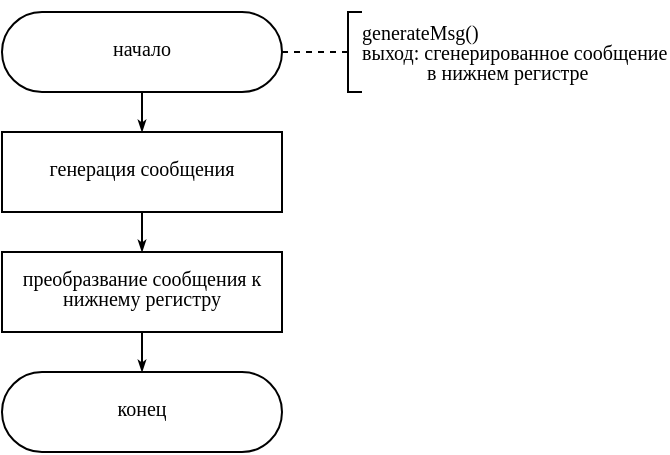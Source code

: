 <mxfile version="15.9.1" type="device" pages="9"><diagram id="E1VPRLvIsnqC514iR4AJ" name="gen"><mxGraphModel dx="508" dy="548" grid="1" gridSize="10" guides="1" tooltips="1" connect="1" arrows="1" fold="1" page="1" pageScale="1" pageWidth="1169" pageHeight="1654" math="0" shadow="0"><root><mxCell id="0"/><mxCell id="1" parent="0"/><mxCell id="YRolDUo5H8qJ-0Y1Zi3l-6" style="edgeStyle=orthogonalEdgeStyle;rounded=0;orthogonalLoop=1;jettySize=auto;html=1;exitX=0.5;exitY=1;exitDx=0;exitDy=0;entryX=0.5;entryY=0;entryDx=0;entryDy=0;endArrow=classicThin;endFill=1;endSize=3;" parent="1" source="YRolDUo5H8qJ-0Y1Zi3l-1" target="YRolDUo5H8qJ-0Y1Zi3l-2" edge="1"><mxGeometry relative="1" as="geometry"/></mxCell><mxCell id="YRolDUo5H8qJ-0Y1Zi3l-10" style="edgeStyle=orthogonalEdgeStyle;rounded=0;orthogonalLoop=1;jettySize=auto;html=1;exitX=1;exitY=0.5;exitDx=0;exitDy=0;entryX=0;entryY=0.5;entryDx=0;entryDy=0;entryPerimeter=0;endArrow=none;endFill=0;endSize=3;" parent="1" source="YRolDUo5H8qJ-0Y1Zi3l-1" target="YRolDUo5H8qJ-0Y1Zi3l-9" edge="1"><mxGeometry relative="1" as="geometry"/></mxCell><mxCell id="YRolDUo5H8qJ-0Y1Zi3l-1" value="&lt;p style=&quot;line-height: 1 ; font-size: 10px&quot;&gt;начало&lt;/p&gt;" style="shape=stencil(vZXxboMgEMafhj9dUNwDLG57j9NelRTBIKv27YegWdHq1s3OmJD7Dn/3nZyRsKytoEGSUAk1EvZKkiTHkku7WrHySkp92PkwnmJoGyyMF8+gOeQCfaY1Wp2w4wczIrisUHMzZNkboS92z3CzrFBSWghXsg0yV3kLAy7ts7T3sLH8JYgay6/RoB5NepUk7z/HPj0/Bhw/yG+Indzv7nc/cOg4ftTB7QaOf49lmVXWhptlORSnUqsPebhp5siFKJRQ2oZ+dbVIwuh4bTfTwPDhLRJTulZn/OpydizpJntCgC5WCWOkZ1l9CWMBusTIgqKjgDJ4m22H2CzlPoKet5FWBoaXGlTbtiu4vOo4vm34jo7nhPQPPdN/6fmuU3bTuxgip65Mrp1ZpfGbkfa/hY2qqxtc6UUFp/o/mBM+AQ==);whiteSpace=wrap;html=1;aspect=fixed;fontFamily=Times New Roman;fontSize=10;spacingBottom=4;" parent="1" vertex="1"><mxGeometry x="80" y="40" width="140" height="40" as="geometry"/></mxCell><mxCell id="YRolDUo5H8qJ-0Y1Zi3l-7" style="edgeStyle=orthogonalEdgeStyle;rounded=0;orthogonalLoop=1;jettySize=auto;html=1;exitX=0.5;exitY=1;exitDx=0;exitDy=0;entryX=0.5;entryY=0;entryDx=0;entryDy=0;endArrow=classicThin;endFill=1;endSize=3;" parent="1" source="YRolDUo5H8qJ-0Y1Zi3l-2" target="YRolDUo5H8qJ-0Y1Zi3l-3" edge="1"><mxGeometry relative="1" as="geometry"/></mxCell><mxCell id="YRolDUo5H8qJ-0Y1Zi3l-2" value="генерация сообщения" style="shape=stencil(tVTRboMwDPyavFYh2T5gYtt/pKlXotIkcrJ1/fuaGKQiBq0mQEjgu3B3Bhyh69SYCEJJb84g9LtQKmKwkBLdEdww9iK5vHBZDbVJEWxm8MegM/sWmEkZwwku7pB7CecbQJc7Vn8I+UZrulPXNnhPIi74NGLueBIzztOz8pfFevvrqIqkf4YM2IdkVKjP52V3r9sIVxvlHcsO6VfPu57wOHG11YdbTbj6v6yuCZn7uXW9N/Z0xPDtD3+G+XJta0MbkEq+Fi+htOyP5Wai6QZvQgw0dmO7PE4PRn/OmPCJd0FnGqZWA8KDN8G7yYLr7IJiPXEoKG99BbgB);whiteSpace=wrap;html=1;aspect=fixed;fontFamily=Times New Roman;fontSize=10;spacingBottom=4;" parent="1" vertex="1"><mxGeometry x="80" y="100" width="140" height="40" as="geometry"/></mxCell><mxCell id="YRolDUo5H8qJ-0Y1Zi3l-8" style="edgeStyle=orthogonalEdgeStyle;rounded=0;orthogonalLoop=1;jettySize=auto;html=1;exitX=0.5;exitY=1;exitDx=0;exitDy=0;entryX=0.5;entryY=0;entryDx=0;entryDy=0;endArrow=classicThin;endFill=1;endSize=3;" parent="1" source="YRolDUo5H8qJ-0Y1Zi3l-3" target="YRolDUo5H8qJ-0Y1Zi3l-4" edge="1"><mxGeometry relative="1" as="geometry"/></mxCell><mxCell id="YRolDUo5H8qJ-0Y1Zi3l-3" value="&lt;p style=&quot;line-height: 1&quot;&gt;преобразвание сообщения к нижнему регистру&lt;/p&gt;" style="shape=stencil(tVTRboMwDPyavFYh2T5gYtt/pKlXotIkcrJ1/fuaGKQiBq0mQEjgu3B3Bhyh69SYCEJJb84g9LtQKmKwkBLdEdww9iK5vHBZDbVJEWxm8MegM/sWmEkZwwku7pB7CecbQJc7Vn8I+UZrulPXNnhPIi74NGLueBIzztOz8pfFevvrqIqkf4YM2IdkVKjP52V3r9sIVxvlHcsO6VfPu57wOHG11YdbTbj6v6yuCZn7uXW9N/Z0xPDtD3+G+XJta0MbkEq+Fi+htOyP5Wai6QZvQgw0dmO7PE4PRn/OmPCJd0FnGqZWA8KDN8G7yYLr7IJiPXEoKG99BbgB);whiteSpace=wrap;html=1;aspect=fixed;fontFamily=Times New Roman;fontSize=10;spacingBottom=4;" parent="1" vertex="1"><mxGeometry x="80" y="160" width="140" height="40" as="geometry"/></mxCell><mxCell id="YRolDUo5H8qJ-0Y1Zi3l-4" value="&lt;p style=&quot;line-height: 1 ; font-size: 10px&quot;&gt;конец&lt;/p&gt;" style="shape=stencil(vZVhboMwDIVPk59MgbADTGy7h0tdiBoSFLJCb7+QgNZAYesGQwj07PD5mRhBWNaUUCNJqIQKCXslSYLyaK82VHqdUi9bL+NRQ1NjbnzwAprDQaDPNEarM7b8aAYElyVqbvoseyP0xa7pT5blSkoL4Uo2QeYmb2HApX2Wdh42lL8Gqrb8Cg3qwaSPkuT959in533A8U5+Q+zofnO/24FDx/FeG7cZOP49lmU2sjTcLDtAfi60+rBf2j0zJy5EroTSVvq7q0USRodjvZka+g9vlhjTlbrgV5eTbUlX2SMCdL5IGJSeZPU11AJ0gZEFRScBRfA2mxaxnoe7CDreRFoZ6F9qUG3druDypuP4vuEHOp4S0j/0TP+l54d22U3vbIhcdGFy7cwqjd+MtP8trFRdXOBKzyq4qP9/ucAn);whiteSpace=wrap;html=1;aspect=fixed;fontFamily=Times New Roman;fontSize=10;spacingBottom=4;" parent="1" vertex="1"><mxGeometry x="80" y="220" width="140" height="40" as="geometry"/></mxCell><mxCell id="YRolDUo5H8qJ-0Y1Zi3l-9" value="&lt;p style=&quot;line-height: 100% ; font-size: 10px&quot;&gt;generateMsg()&lt;br&gt;выход: сгенерированное сообщение&lt;br&gt;&lt;span style=&quot;white-space: pre&quot;&gt;&#9;&lt;/span&gt;&amp;nbsp; &amp;nbsp; &amp;nbsp;в нижнем регистре&lt;/p&gt;" style="strokeWidth=1;html=1;shape=stencil(rZXNcoMgFIWfhm2HiH2ADk2X3XTRNdHbyiSAAzRp377I1YnUnxjtTBbcc835uAdGCeOuEjWQjGqhgLBnkmWFUQq0D6sgV6jlFMtLWgpXQ+FROwsrxeEE2HHemiNcZOlbB6krsDK6sj2hT+GZ5sd4YbQOJtJol3R6/WAmZLMj+o1m9OERMT9tjVUdCAo82ES9TvaKAsleVpN2y0hvK0jpRB33Fun9ftJuHWm/mbTwlDaDlh7SBIjxoExdS8YPojh+WvOly9Ht1aK58oNG11bmDNd953QsofHJO4eT1D0Hxv7ZIV9h8WeMeYsY7yClqE5Ey/iHsTCTOb5tZoh3HUo6zLJIS+EqKMO6XfTv4YbDmIePJ3kzlPi3QaJRxa9BFH4B);align=left;labelPosition=right;pointerEvents=1;gradientColor=#ffffff;spacing=0;fontSize=10;shadow=0;spacingBottom=1;fontFamily=Times New Roman;" parent="1" vertex="1"><mxGeometry x="220" y="40" width="40" height="40" as="geometry"/></mxCell></root></mxGraphModel></diagram><diagram id="Vbp7SePv4MEjCzCzhmG3" name="revWord"><mxGraphModel dx="1278" dy="561" grid="1" gridSize="10" guides="1" tooltips="1" connect="1" arrows="1" fold="1" page="1" pageScale="1" pageWidth="1169" pageHeight="1654" math="0" shadow="0"><root><mxCell id="mzCxSUjJ7et5aosUTEPO-0"/><mxCell id="mzCxSUjJ7et5aosUTEPO-1" parent="mzCxSUjJ7et5aosUTEPO-0"/><mxCell id="mzCxSUjJ7et5aosUTEPO-5" style="edgeStyle=orthogonalEdgeStyle;rounded=0;orthogonalLoop=1;jettySize=auto;html=1;exitX=1;exitY=0.5;exitDx=0;exitDy=0;entryX=0;entryY=0.5;entryDx=0;entryDy=0;entryPerimeter=0;endArrow=none;endFill=0;endSize=3;" parent="mzCxSUjJ7et5aosUTEPO-1" source="mzCxSUjJ7et5aosUTEPO-2" target="mzCxSUjJ7et5aosUTEPO-3" edge="1"><mxGeometry relative="1" as="geometry"/></mxCell><mxCell id="mzCxSUjJ7et5aosUTEPO-10" style="edgeStyle=orthogonalEdgeStyle;rounded=0;orthogonalLoop=1;jettySize=auto;html=1;exitX=0.5;exitY=1;exitDx=0;exitDy=0;entryX=0.5;entryY=0;entryDx=0;entryDy=0;endArrow=classicThin;endFill=1;endSize=3;" parent="mzCxSUjJ7et5aosUTEPO-1" source="mzCxSUjJ7et5aosUTEPO-2" target="mzCxSUjJ7et5aosUTEPO-8" edge="1"><mxGeometry relative="1" as="geometry"/></mxCell><mxCell id="mzCxSUjJ7et5aosUTEPO-2" value="&lt;p style=&quot;line-height: 1 ; font-size: 10px&quot;&gt;начало&lt;/p&gt;" style="shape=stencil(vZXxboMgEMafhj9dUNwDLG57j9NelRTBIKv27YegWdHq1s3OmJD7Dn/3nZyRsKytoEGSUAk1EvZKkiTHkku7WrHySkp92PkwnmJoGyyMF8+gOeQCfaY1Wp2w4wczIrisUHMzZNkboS92z3CzrFBSWghXsg0yV3kLAy7ts7T3sLH8JYgay6/RoB5NepUk7z/HPj0/Bhw/yG+Indzv7nc/cOg4ftTB7QaOf49lmVXWhptlORSnUqsPebhp5siFKJRQ2oZ+dbVIwuh4bTfTwPDhLRJTulZn/OpydizpJntCgC5WCWOkZ1l9CWMBusTIgqKjgDJ4m22H2CzlPoKet5FWBoaXGlTbtiu4vOo4vm34jo7nhPQPPdN/6fmuU3bTuxgip65Mrp1ZpfGbkfa/hY2qqxtc6UUFp/o/mBM+AQ==);whiteSpace=wrap;html=1;aspect=fixed;fontFamily=Times New Roman;fontSize=10;spacingBottom=4;" parent="mzCxSUjJ7et5aosUTEPO-1" vertex="1"><mxGeometry x="40" y="70" width="140" height="40" as="geometry"/></mxCell><mxCell id="mzCxSUjJ7et5aosUTEPO-3" value="&lt;p style=&quot;line-height: 100% ; font-size: 10px&quot;&gt;reverseString(str)&lt;br&gt;вход: строка str&lt;br&gt;выход: строка res&lt;/p&gt;" style="strokeWidth=1;html=1;shape=stencil(rZXNcoMgFIWfhm2HiH2ADk2X3XTRNdHbyiSAAzRp377I1YnUnxjtTBbcc835uAdGCeOuEjWQjGqhgLBnkmWFUQq0D6sgV6jlFMtLWgpXQ+FROwsrxeEE2HHemiNcZOlbB6krsDK6sj2hT+GZ5sd4YbQOJtJol3R6/WAmZLMj+o1m9OERMT9tjVUdCAo82ES9TvaKAsleVpN2y0hvK0jpRB33Fun9ftJuHWm/mbTwlDaDlh7SBIjxoExdS8YPojh+WvOly9Ht1aK58oNG11bmDNd953QsofHJO4eT1D0Hxv7ZIV9h8WeMeYsY7yClqE5Ey/iHsTCTOb5tZoh3HUo6zLJIS+EqKMO6XfTv4YbDmIePJ3kzlPi3QaJRxa9BFH4B);align=left;labelPosition=right;pointerEvents=1;gradientColor=#ffffff;spacing=0;fontSize=10;shadow=0;spacingBottom=1;fontFamily=Times New Roman;" parent="mzCxSUjJ7et5aosUTEPO-1" vertex="1"><mxGeometry x="180" y="70" width="40" height="40" as="geometry"/></mxCell><mxCell id="mzCxSUjJ7et5aosUTEPO-12" style="edgeStyle=orthogonalEdgeStyle;rounded=0;orthogonalLoop=1;jettySize=auto;html=1;exitX=0.5;exitY=1;exitDx=0;exitDy=0;exitPerimeter=0;entryX=0.5;entryY=0;entryDx=0;entryDy=0;endArrow=classicThin;endFill=1;endSize=3;" parent="mzCxSUjJ7et5aosUTEPO-1" source="mzCxSUjJ7et5aosUTEPO-6" target="mzCxSUjJ7et5aosUTEPO-7" edge="1"><mxGeometry relative="1" as="geometry"/></mxCell><mxCell id="mzCxSUjJ7et5aosUTEPO-6" value="&lt;p style=&quot;line-height: 1&quot;&gt;A&lt;br&gt;i = 0; i &amp;lt; len(str); i++&lt;/p&gt;" style="strokeWidth=1;html=1;shape=stencil(rVXBUoMwFPyaXJmQ1EOPivXoxYPnlD5LpiEvE7C1f2/gwQgCbU1lmIG3C7t5ZBOYzKpCOWCCW1UCk89MCIPonmCvbbgPREHoilN5ojLta1U5yGsCj8prtTVATFV7PMBJ7+pOQtsCvK4bVm4YfwzPNKfMcrQ2iGi01YgZ8EFMaRve5V8kxpMHsjl3NVUuOJRQgx+hP829EsDES7RTepvTW4TTuKPe95rT+9+d0jinTczX478mKknXN85VRGM8WUfbLXQns4AsRVRmW5Uf9h4/7W52kB/amBwN+lDStTVjQvLuuNykU83ymRA9XeIRBtM6uybmpXsFo+1QQdwv0W8N5/Gg7tFYRYzjvxWi+oj4mrnBCi4kIuCTULToQhJDBtHDlYjSZr2U/olAi9KvowW+AQ==);whiteSpace=wrap;fontSize=10;fontFamily=Times New Roman;spacingLeft=10;spacingRight=10;spacingBottom=4;aspect=fixed;" parent="mzCxSUjJ7et5aosUTEPO-1" vertex="1"><mxGeometry x="40" y="190" width="140" height="40" as="geometry"/></mxCell><mxCell id="mzCxSUjJ7et5aosUTEPO-13" style="edgeStyle=orthogonalEdgeStyle;rounded=0;orthogonalLoop=1;jettySize=auto;html=1;exitX=0.5;exitY=1;exitDx=0;exitDy=0;entryX=0.5;entryY=0;entryDx=0;entryDy=0;entryPerimeter=0;endArrow=classicThin;endFill=1;endSize=3;" parent="mzCxSUjJ7et5aosUTEPO-1" source="mzCxSUjJ7et5aosUTEPO-7" target="mzCxSUjJ7et5aosUTEPO-9" edge="1"><mxGeometry relative="1" as="geometry"/></mxCell><mxCell id="mzCxSUjJ7et5aosUTEPO-7" value="&lt;p style=&quot;line-height: 1&quot;&gt;res = str[i] + res&lt;/p&gt;" style="shape=stencil(tVTRboMwDPyavFYh2T5gYtt/pKlXotIkcrJ1/fuaGKQiBq0mQEjgu3B3Bhyh69SYCEJJb84g9LtQKmKwkBLdEdww9iK5vHBZDbVJEWxm8MegM/sWmEkZwwku7pB7CecbQJc7Vn8I+UZrulPXNnhPIi74NGLueBIzztOz8pfFevvrqIqkf4YM2IdkVKjP52V3r9sIVxvlHcsO6VfPu57wOHG11YdbTbj6v6yuCZn7uXW9N/Z0xPDtD3+G+XJta0MbkEq+Fi+htOyP5Wai6QZvQgw0dmO7PE4PRn/OmPCJd0FnGqZWA8KDN8G7yYLr7IJiPXEoKG99BbgB);whiteSpace=wrap;html=1;aspect=fixed;fontFamily=Times New Roman;fontSize=10;spacingBottom=4;" parent="mzCxSUjJ7et5aosUTEPO-1" vertex="1"><mxGeometry x="40" y="250" width="140" height="40" as="geometry"/></mxCell><mxCell id="mzCxSUjJ7et5aosUTEPO-11" style="edgeStyle=orthogonalEdgeStyle;rounded=0;orthogonalLoop=1;jettySize=auto;html=1;exitX=0.5;exitY=1;exitDx=0;exitDy=0;entryX=0.5;entryY=0;entryDx=0;entryDy=0;entryPerimeter=0;endArrow=classicThin;endFill=1;endSize=3;" parent="mzCxSUjJ7et5aosUTEPO-1" source="mzCxSUjJ7et5aosUTEPO-8" target="mzCxSUjJ7et5aosUTEPO-6" edge="1"><mxGeometry relative="1" as="geometry"/></mxCell><mxCell id="mzCxSUjJ7et5aosUTEPO-8" value="&lt;p style=&quot;line-height: 1&quot;&gt;res = &quot;&quot;&lt;/p&gt;" style="shape=stencil(tVTRboMwDPyavFYh2T5gYtt/pKlXotIkcrJ1/fuaGKQiBq0mQEjgu3B3Bhyh69SYCEJJb84g9LtQKmKwkBLdEdww9iK5vHBZDbVJEWxm8MegM/sWmEkZwwku7pB7CecbQJc7Vn8I+UZrulPXNnhPIi74NGLueBIzztOz8pfFevvrqIqkf4YM2IdkVKjP52V3r9sIVxvlHcsO6VfPu57wOHG11YdbTbj6v6yuCZn7uXW9N/Z0xPDtD3+G+XJta0MbkEq+Fi+htOyP5Wai6QZvQgw0dmO7PE4PRn/OmPCJd0FnGqZWA8KDN8G7yYLr7IJiPXEoKG99BbgB);whiteSpace=wrap;html=1;aspect=fixed;fontFamily=Times New Roman;fontSize=10;spacingBottom=4;" parent="mzCxSUjJ7et5aosUTEPO-1" vertex="1"><mxGeometry x="40" y="130" width="140" height="40" as="geometry"/></mxCell><mxCell id="mzCxSUjJ7et5aosUTEPO-15" style="edgeStyle=orthogonalEdgeStyle;rounded=0;orthogonalLoop=1;jettySize=auto;html=1;exitX=0.5;exitY=1;exitDx=0;exitDy=0;exitPerimeter=0;entryX=0.5;entryY=0;entryDx=0;entryDy=0;endArrow=classicThin;endFill=1;endSize=3;" parent="mzCxSUjJ7et5aosUTEPO-1" source="mzCxSUjJ7et5aosUTEPO-9" target="mzCxSUjJ7et5aosUTEPO-14" edge="1"><mxGeometry relative="1" as="geometry"/></mxCell><mxCell id="mzCxSUjJ7et5aosUTEPO-9" value="&lt;p style=&quot;line-height: 1&quot;&gt;A&lt;/p&gt;" style="strokeWidth=1;html=1;shape=stencil(rVTBUoMwEP2aXJmQtDN6dBCPvXjwnNJVMk2zTMBW/96FBS0itEYZZmDfwnt52d0IndWlqUAo6c0BhL4XSjnEKvc7eiO4ZGwlOTxxmA6xqSsoGgaPJlizdcCZugm4h5PdNT2F9SUE27RZnQt5R9+0t84K9J5ILPp6lDnLE5mxnv6Vb0wmkzXLvPcxRxUpHKCBMEK/rG0YEOohWim9TukxQmnsaNC9pPT0e6U0TimP2T35rVDJzZU7uIkwJpPbaLkZdzojZK5FdbY1xf4l4CvNy0+LfLbOFegwUMjPTkwoLftr2WRl2vGZJIb0AY8w20BLzAOBs/6M4HOs/49CrSM41LiIq5h1/J0ixkjhsIaFehI+KWmHzvQRdRAGuNBgfNTO9e6EoEP52O+ADw==);whiteSpace=wrap;fontSize=10;fontFamily=Times New Roman;spacingLeft=10;spacingRight=10;spacingBottom=4;aspect=fixed;" parent="mzCxSUjJ7et5aosUTEPO-1" vertex="1"><mxGeometry x="40" y="310" width="140" height="40" as="geometry"/></mxCell><mxCell id="mzCxSUjJ7et5aosUTEPO-14" value="&lt;p style=&quot;line-height: 1 ; font-size: 10px&quot;&gt;конец&lt;/p&gt;" style="shape=stencil(vZVhboMwDIVPk59MgbADTGy7h0tdiBoSFLJCb7+QgNZAYesGQwj07PD5mRhBWNaUUCNJqIQKCXslSYLyaK82VHqdUi9bL+NRQ1NjbnzwAprDQaDPNEarM7b8aAYElyVqbvoseyP0xa7pT5blSkoL4Uo2QeYmb2HApX2Wdh42lL8Gqrb8Cg3qwaSPkuT959in533A8U5+Q+zofnO/24FDx/FeG7cZOP49lmU2sjTcLDtAfi60+rBf2j0zJy5EroTSVvq7q0USRodjvZka+g9vlhjTlbrgV5eTbUlX2SMCdL5IGJSeZPU11AJ0gZEFRScBRfA2mxaxnoe7CDreRFoZ6F9qUG3druDypuP4vuEHOp4S0j/0TP+l54d22U3vbIhcdGFy7cwqjd+MtP8trFRdXOBKzyq4qP9/ucAn);whiteSpace=wrap;html=1;aspect=fixed;fontFamily=Times New Roman;fontSize=10;spacingBottom=4;" parent="mzCxSUjJ7et5aosUTEPO-1" vertex="1"><mxGeometry x="40" y="370" width="140" height="40" as="geometry"/></mxCell></root></mxGraphModel></diagram><diagram name="revMsg" id="bOgnXOZS_e5jjk21nde-"><mxGraphModel dx="1278" dy="561" grid="1" gridSize="10" guides="1" tooltips="1" connect="1" arrows="1" fold="1" page="1" pageScale="1" pageWidth="1169" pageHeight="1654" math="0" shadow="0"><root><mxCell id="ZOsOZ9IUp-jNQkTotC8o-0"/><mxCell id="ZOsOZ9IUp-jNQkTotC8o-1" parent="ZOsOZ9IUp-jNQkTotC8o-0"/><mxCell id="ZOsOZ9IUp-jNQkTotC8o-15" style="edgeStyle=orthogonalEdgeStyle;rounded=0;orthogonalLoop=1;jettySize=auto;html=1;exitX=1;exitY=0.5;exitDx=0;exitDy=0;entryX=0;entryY=0.5;entryDx=0;entryDy=0;entryPerimeter=0;endArrow=none;endFill=0;endSize=3;" edge="1" parent="ZOsOZ9IUp-jNQkTotC8o-1" source="ZOsOZ9IUp-jNQkTotC8o-17" target="ZOsOZ9IUp-jNQkTotC8o-18"><mxGeometry relative="1" as="geometry"/></mxCell><mxCell id="ZOsOZ9IUp-jNQkTotC8o-16" style="edgeStyle=orthogonalEdgeStyle;rounded=0;orthogonalLoop=1;jettySize=auto;html=1;exitX=0.5;exitY=1;exitDx=0;exitDy=0;entryX=0.5;entryY=0;entryDx=0;entryDy=0;endArrow=classicThin;endFill=1;endSize=3;" edge="1" parent="ZOsOZ9IUp-jNQkTotC8o-1" source="ZOsOZ9IUp-jNQkTotC8o-17" target="ZOsOZ9IUp-jNQkTotC8o-23"><mxGeometry relative="1" as="geometry"/></mxCell><mxCell id="ZOsOZ9IUp-jNQkTotC8o-17" value="&lt;p style=&quot;line-height: 1 ; font-size: 10px&quot;&gt;начало&lt;/p&gt;" style="shape=stencil(vZXxboMgEMafhj9dUNwDLG57j9NelRTBIKv27YegWdHq1s3OmJD7Dn/3nZyRsKytoEGSUAk1EvZKkiTHkku7WrHySkp92PkwnmJoGyyMF8+gOeQCfaY1Wp2w4wczIrisUHMzZNkboS92z3CzrFBSWghXsg0yV3kLAy7ts7T3sLH8JYgay6/RoB5NepUk7z/HPj0/Bhw/yG+Indzv7nc/cOg4ftTB7QaOf49lmVXWhptlORSnUqsPebhp5siFKJRQ2oZ+dbVIwuh4bTfTwPDhLRJTulZn/OpydizpJntCgC5WCWOkZ1l9CWMBusTIgqKjgDJ4m22H2CzlPoKet5FWBoaXGlTbtiu4vOo4vm34jo7nhPQPPdN/6fmuU3bTuxgip65Mrp1ZpfGbkfa/hY2qqxtc6UUFp/o/mBM+AQ==);whiteSpace=wrap;html=1;aspect=fixed;fontFamily=Times New Roman;fontSize=10;spacingBottom=4;" vertex="1" parent="ZOsOZ9IUp-jNQkTotC8o-1"><mxGeometry x="320" y="40" width="140" height="40" as="geometry"/></mxCell><mxCell id="ZOsOZ9IUp-jNQkTotC8o-18" value="&lt;p style=&quot;line-height: 100% ; font-size: 10px&quot;&gt;reverseWords(msg)&lt;br&gt;вход: сообщение msg&lt;br&gt;выход: обработанное &lt;span&gt;сообщение msg&lt;/span&gt;&lt;/p&gt;" style="strokeWidth=1;html=1;shape=stencil(rZXNcoMgFIWfhm2HiH2ADk2X3XTRNdHbyiSAAzRp377I1YnUnxjtTBbcc835uAdGCeOuEjWQjGqhgLBnkmWFUQq0D6sgV6jlFMtLWgpXQ+FROwsrxeEE2HHemiNcZOlbB6krsDK6sj2hT+GZ5sd4YbQOJtJol3R6/WAmZLMj+o1m9OERMT9tjVUdCAo82ES9TvaKAsleVpN2y0hvK0jpRB33Fun9ftJuHWm/mbTwlDaDlh7SBIjxoExdS8YPojh+WvOly9Ht1aK58oNG11bmDNd953QsofHJO4eT1D0Hxv7ZIV9h8WeMeYsY7yClqE5Ey/iHsTCTOb5tZoh3HUo6zLJIS+EqKMO6XfTv4YbDmIePJ3kzlPi3QaJRxa9BFH4B);align=left;labelPosition=right;pointerEvents=1;gradientColor=#ffffff;spacing=0;fontSize=10;shadow=0;spacingBottom=1;fontFamily=Times New Roman;" vertex="1" parent="ZOsOZ9IUp-jNQkTotC8o-1"><mxGeometry x="460" y="40" width="40" height="40" as="geometry"/></mxCell><mxCell id="ZOsOZ9IUp-jNQkTotC8o-19" style="edgeStyle=orthogonalEdgeStyle;rounded=0;orthogonalLoop=1;jettySize=auto;html=1;exitX=0.5;exitY=1;exitDx=0;exitDy=0;exitPerimeter=0;entryX=0.5;entryY=0;entryDx=0;entryDy=0;endArrow=classicThin;endFill=1;endSize=3;" edge="1" parent="ZOsOZ9IUp-jNQkTotC8o-1" source="ZOsOZ9IUp-jNQkTotC8o-20" target="ZOsOZ9IUp-jNQkTotC8o-27"><mxGeometry relative="1" as="geometry"><mxPoint x="390" y="220" as="targetPoint"/></mxGeometry></mxCell><mxCell id="ZOsOZ9IUp-jNQkTotC8o-20" value="&lt;p style=&quot;line-height: 1&quot;&gt;A&lt;br&gt;i = 0; i &amp;lt; len(words); i++&lt;/p&gt;" style="strokeWidth=1;html=1;shape=stencil(rVXBUoMwFPyaXJmQ1EOPivXoxYPnlD5LpiEvE7C1f2/gwQgCbU1lmIG3C7t5ZBOYzKpCOWCCW1UCk89MCIPonmCvbbgPREHoilN5ojLta1U5yGsCj8prtTVATFV7PMBJ7+pOQtsCvK4bVm4YfwzPNKfMcrQ2iGi01YgZ8EFMaRve5V8kxpMHsjl3NVUuOJRQgx+hP829EsDES7RTepvTW4TTuKPe95rT+9+d0jinTczX478mKknXN85VRGM8WUfbLXQns4AsRVRmW5Uf9h4/7W52kB/amBwN+lDStTVjQvLuuNykU83ymRA9XeIRBtM6uybmpXsFo+1QQdwv0W8N5/Gg7tFYRYzjvxWi+oj4mrnBCi4kIuCTULToQhJDBtHDlYjSZr2U/olAi9KvowW+AQ==);whiteSpace=wrap;fontSize=10;fontFamily=Times New Roman;spacingLeft=10;spacingRight=10;spacingBottom=4;aspect=fixed;" vertex="1" parent="ZOsOZ9IUp-jNQkTotC8o-1"><mxGeometry x="320" y="160" width="140" height="40" as="geometry"/></mxCell><mxCell id="ZOsOZ9IUp-jNQkTotC8o-21" style="edgeStyle=orthogonalEdgeStyle;rounded=0;orthogonalLoop=1;jettySize=auto;html=1;exitX=0.5;exitY=1;exitDx=0;exitDy=0;entryX=0.5;entryY=0;entryDx=0;entryDy=0;entryPerimeter=0;endArrow=classicThin;endFill=1;endSize=3;" edge="1" parent="ZOsOZ9IUp-jNQkTotC8o-1" source="ZOsOZ9IUp-jNQkTotC8o-27" target="ZOsOZ9IUp-jNQkTotC8o-25"><mxGeometry relative="1" as="geometry"><mxPoint x="390" y="260" as="sourcePoint"/></mxGeometry></mxCell><mxCell id="ZOsOZ9IUp-jNQkTotC8o-22" style="edgeStyle=orthogonalEdgeStyle;rounded=0;orthogonalLoop=1;jettySize=auto;html=1;exitX=0.5;exitY=1;exitDx=0;exitDy=0;entryX=0.5;entryY=0;entryDx=0;entryDy=0;entryPerimeter=0;endArrow=classicThin;endFill=1;endSize=3;" edge="1" parent="ZOsOZ9IUp-jNQkTotC8o-1" source="ZOsOZ9IUp-jNQkTotC8o-23" target="ZOsOZ9IUp-jNQkTotC8o-20"><mxGeometry relative="1" as="geometry"/></mxCell><mxCell id="ZOsOZ9IUp-jNQkTotC8o-23" value="&lt;p style=&quot;line-height: 1&quot;&gt;words = список слов сообщения&lt;/p&gt;" style="shape=stencil(tVTRboMwDPyavFYh2T5gYtt/pKlXotIkcrJ1/fuaGKQiBq0mQEjgu3B3Bhyh69SYCEJJb84g9LtQKmKwkBLdEdww9iK5vHBZDbVJEWxm8MegM/sWmEkZwwku7pB7CecbQJc7Vn8I+UZrulPXNnhPIi74NGLueBIzztOz8pfFevvrqIqkf4YM2IdkVKjP52V3r9sIVxvlHcsO6VfPu57wOHG11YdbTbj6v6yuCZn7uXW9N/Z0xPDtD3+G+XJta0MbkEq+Fi+htOyP5Wai6QZvQgw0dmO7PE4PRn/OmPCJd0FnGqZWA8KDN8G7yYLr7IJiPXEoKG99BbgB);whiteSpace=wrap;html=1;aspect=fixed;fontFamily=Times New Roman;fontSize=10;spacingBottom=4;" vertex="1" parent="ZOsOZ9IUp-jNQkTotC8o-1"><mxGeometry x="320" y="100" width="140" height="40" as="geometry"/></mxCell><mxCell id="ZOsOZ9IUp-jNQkTotC8o-24" style="edgeStyle=orthogonalEdgeStyle;rounded=0;orthogonalLoop=1;jettySize=auto;html=1;exitX=0.5;exitY=1;exitDx=0;exitDy=0;exitPerimeter=0;entryX=0.5;entryY=0;entryDx=0;entryDy=0;fontFamily=Times New Roman;fontSize=10;endArrow=classicThin;endFill=1;endSize=3;" edge="1" parent="ZOsOZ9IUp-jNQkTotC8o-1" source="ZOsOZ9IUp-jNQkTotC8o-25" target="ZOsOZ9IUp-jNQkTotC8o-29"><mxGeometry relative="1" as="geometry"/></mxCell><mxCell id="ZOsOZ9IUp-jNQkTotC8o-25" value="&lt;p style=&quot;line-height: 1&quot;&gt;A&lt;/p&gt;" style="strokeWidth=1;html=1;shape=stencil(rVTBUoMwEP2aXJmQtDN6dBCPvXjwnNJVMk2zTMBW/96FBS0itEYZZmDfwnt52d0IndWlqUAo6c0BhL4XSjnEKvc7eiO4ZGwlOTxxmA6xqSsoGgaPJlizdcCZugm4h5PdNT2F9SUE27RZnQt5R9+0t84K9J5ILPp6lDnLE5mxnv6Vb0wmkzXLvPcxRxUpHKCBMEK/rG0YEOohWim9TukxQmnsaNC9pPT0e6U0TimP2T35rVDJzZU7uIkwJpPbaLkZdzojZK5FdbY1xf4l4CvNy0+LfLbOFegwUMjPTkwoLftr2WRl2vGZJIb0AY8w20BLzAOBs/6M4HOs/49CrSM41LiIq5h1/J0ixkjhsIaFehI+KWmHzvQRdRAGuNBgfNTO9e6EoEP52O+ADw==);whiteSpace=wrap;fontSize=10;fontFamily=Times New Roman;spacingLeft=10;spacingRight=10;spacingBottom=4;aspect=fixed;" vertex="1" parent="ZOsOZ9IUp-jNQkTotC8o-1"><mxGeometry x="320" y="280" width="140" height="40" as="geometry"/></mxCell><mxCell id="ZOsOZ9IUp-jNQkTotC8o-26" value="&lt;p style=&quot;line-height: 1 ; font-size: 10px&quot;&gt;конец&lt;/p&gt;" style="shape=stencil(vZVhboMwDIVPk59MgbADTGy7h0tdiBoSFLJCb7+QgNZAYesGQwj07PD5mRhBWNaUUCNJqIQKCXslSYLyaK82VHqdUi9bL+NRQ1NjbnzwAprDQaDPNEarM7b8aAYElyVqbvoseyP0xa7pT5blSkoL4Uo2QeYmb2HApX2Wdh42lL8Gqrb8Cg3qwaSPkuT959in533A8U5+Q+zofnO/24FDx/FeG7cZOP49lmU2sjTcLDtAfi60+rBf2j0zJy5EroTSVvq7q0USRodjvZka+g9vlhjTlbrgV5eTbUlX2SMCdL5IGJSeZPU11AJ0gZEFRScBRfA2mxaxnoe7CDreRFoZ6F9qUG3druDypuP4vuEHOp4S0j/0TP+l54d22U3vbIhcdGFy7cwqjd+MtP8trFRdXOBKzyq4qP9/ucAn);whiteSpace=wrap;html=1;aspect=fixed;fontFamily=Times New Roman;fontSize=10;spacingBottom=4;" vertex="1" parent="ZOsOZ9IUp-jNQkTotC8o-1"><mxGeometry x="320" y="400" width="140" height="40" as="geometry"/></mxCell><mxCell id="ZOsOZ9IUp-jNQkTotC8o-27" value="words[i] = reverseString(words[i])" style="shape=process;whiteSpace=wrap;html=1;backgroundOutline=1;fillColor=none;fontFamily=Times New Roman;fontSize=10;" vertex="1" parent="ZOsOZ9IUp-jNQkTotC8o-1"><mxGeometry x="320" y="220" width="140" height="40" as="geometry"/></mxCell><mxCell id="ZOsOZ9IUp-jNQkTotC8o-28" style="edgeStyle=orthogonalEdgeStyle;rounded=0;orthogonalLoop=1;jettySize=auto;html=1;exitX=0.5;exitY=1;exitDx=0;exitDy=0;entryX=0.5;entryY=0;entryDx=0;entryDy=0;fontFamily=Times New Roman;fontSize=10;endArrow=classicThin;endFill=1;endSize=3;" edge="1" parent="ZOsOZ9IUp-jNQkTotC8o-1" source="ZOsOZ9IUp-jNQkTotC8o-29" target="ZOsOZ9IUp-jNQkTotC8o-26"><mxGeometry relative="1" as="geometry"/></mxCell><mxCell id="ZOsOZ9IUp-jNQkTotC8o-29" value="&lt;p style=&quot;line-height: 1&quot;&gt;объединение words в сообщение с соединением через пробел&lt;/p&gt;" style="shape=stencil(tVTRboMwDPyavFYh2T5gYtt/pKlXotIkcrJ1/fuaGKQiBq0mQEjgu3B3Bhyh69SYCEJJb84g9LtQKmKwkBLdEdww9iK5vHBZDbVJEWxm8MegM/sWmEkZwwku7pB7CecbQJc7Vn8I+UZrulPXNnhPIi74NGLueBIzztOz8pfFevvrqIqkf4YM2IdkVKjP52V3r9sIVxvlHcsO6VfPu57wOHG11YdbTbj6v6yuCZn7uXW9N/Z0xPDtD3+G+XJta0MbkEq+Fi+htOyP5Wai6QZvQgw0dmO7PE4PRn/OmPCJd0FnGqZWA8KDN8G7yYLr7IJiPXEoKG99BbgB);whiteSpace=wrap;html=1;aspect=fixed;fontFamily=Times New Roman;fontSize=10;spacingBottom=4;" vertex="1" parent="ZOsOZ9IUp-jNQkTotC8o-1"><mxGeometry x="320" y="340" width="140" height="40" as="geometry"/></mxCell></root></mxGraphModel></diagram><diagram id="qDzZR2m6yeGwRt9Ln4NF" name="veg"><mxGraphModel dx="1065" dy="468" grid="1" gridSize="10" guides="1" tooltips="1" connect="1" arrows="1" fold="1" page="1" pageScale="1" pageWidth="1169" pageHeight="1654" math="0" shadow="0"><root><mxCell id="AxpMdSIroeya6mJMV_Gt-0"/><mxCell id="AxpMdSIroeya6mJMV_Gt-1" parent="AxpMdSIroeya6mJMV_Gt-0"/><mxCell id="0oZUqMNZCfi24rI92Fgd-0" style="edgeStyle=orthogonalEdgeStyle;rounded=0;orthogonalLoop=1;jettySize=auto;html=1;exitX=1;exitY=0.5;exitDx=0;exitDy=0;entryX=0;entryY=0.5;entryDx=0;entryDy=0;entryPerimeter=0;endArrow=none;endFill=0;endSize=3;" parent="AxpMdSIroeya6mJMV_Gt-1" source="0oZUqMNZCfi24rI92Fgd-2" target="0oZUqMNZCfi24rI92Fgd-3" edge="1"><mxGeometry relative="1" as="geometry"/></mxCell><mxCell id="JtUClg6_qABTf26yaRFD-6" style="edgeStyle=orthogonalEdgeStyle;rounded=0;orthogonalLoop=1;jettySize=auto;html=1;exitX=0.5;exitY=1;exitDx=0;exitDy=0;entryX=0.5;entryY=0;entryDx=0;entryDy=0;fontFamily=Times New Roman;fontSize=10;endArrow=classicThin;endFill=1;endSize=3;" parent="AxpMdSIroeya6mJMV_Gt-1" source="0oZUqMNZCfi24rI92Fgd-2" target="JtUClg6_qABTf26yaRFD-0" edge="1"><mxGeometry relative="1" as="geometry"/></mxCell><mxCell id="0oZUqMNZCfi24rI92Fgd-2" value="&lt;p style=&quot;line-height: 1 ; font-size: 10px&quot;&gt;начало&lt;/p&gt;" style="shape=stencil(vZXxboMgEMafhj9dUNwDLG57j9NelRTBIKv27YegWdHq1s3OmJD7Dn/3nZyRsKytoEGSUAk1EvZKkiTHkku7WrHySkp92PkwnmJoGyyMF8+gOeQCfaY1Wp2w4wczIrisUHMzZNkboS92z3CzrFBSWghXsg0yV3kLAy7ts7T3sLH8JYgay6/RoB5NepUk7z/HPj0/Bhw/yG+Indzv7nc/cOg4ftTB7QaOf49lmVXWhptlORSnUqsPebhp5siFKJRQ2oZ+dbVIwuh4bTfTwPDhLRJTulZn/OpydizpJntCgC5WCWOkZ1l9CWMBusTIgqKjgDJ4m22H2CzlPoKet5FWBoaXGlTbtiu4vOo4vm34jo7nhPQPPdN/6fmuU3bTuxgip65Mrp1ZpfGbkfa/hY2qqxtc6UUFp/o/mBM+AQ==);whiteSpace=wrap;html=1;aspect=fixed;fontFamily=Times New Roman;fontSize=10;spacingBottom=4;" parent="AxpMdSIroeya6mJMV_Gt-1" vertex="1"><mxGeometry x="160" y="80" width="140" height="40" as="geometry"/></mxCell><mxCell id="0oZUqMNZCfi24rI92Fgd-3" value="&lt;p style=&quot;line-height: 100% ; font-size: 10px&quot;&gt;codeByVegenere(msg)&lt;br&gt;вход: сообещение msg&lt;br&gt;выход: зашифрованное сообщение&lt;/p&gt;" style="strokeWidth=1;html=1;shape=stencil(rZXNcoMgFIWfhm2HiH2ADk2X3XTRNdHbyiSAAzRp377I1YnUnxjtTBbcc835uAdGCeOuEjWQjGqhgLBnkmWFUQq0D6sgV6jlFMtLWgpXQ+FROwsrxeEE2HHemiNcZOlbB6krsDK6sj2hT+GZ5sd4YbQOJtJol3R6/WAmZLMj+o1m9OERMT9tjVUdCAo82ES9TvaKAsleVpN2y0hvK0jpRB33Fun9ftJuHWm/mbTwlDaDlh7SBIjxoExdS8YPojh+WvOly9Ht1aK58oNG11bmDNd953QsofHJO4eT1D0Hxv7ZIV9h8WeMeYsY7yClqE5Ey/iHsTCTOb5tZoh3HUo6zLJIS+EqKMO6XfTv4YbDmIePJ3kzlPi3QaJRxa9BFH4B);align=left;labelPosition=right;pointerEvents=1;gradientColor=#ffffff;spacing=0;fontSize=10;shadow=0;spacingBottom=1;fontFamily=Times New Roman;" parent="AxpMdSIroeya6mJMV_Gt-1" vertex="1"><mxGeometry x="300" y="80" width="40" height="40" as="geometry"/></mxCell><mxCell id="JtUClg6_qABTf26yaRFD-9" style="edgeStyle=orthogonalEdgeStyle;rounded=0;orthogonalLoop=1;jettySize=auto;html=1;exitX=0.5;exitY=1;exitDx=0;exitDy=0;exitPerimeter=0;entryX=0.5;entryY=0;entryDx=0;entryDy=0;fontFamily=Times New Roman;fontSize=10;endArrow=classicThin;endFill=1;endSize=3;" parent="AxpMdSIroeya6mJMV_Gt-1" source="0oZUqMNZCfi24rI92Fgd-5" target="JtUClg6_qABTf26yaRFD-2" edge="1"><mxGeometry relative="1" as="geometry"/></mxCell><mxCell id="0oZUqMNZCfi24rI92Fgd-5" value="&lt;p style=&quot;line-height: 1&quot;&gt;A&lt;br&gt;i = 0; i &amp;lt; len(msg); i++&lt;/p&gt;" style="strokeWidth=1;html=1;shape=stencil(rVXBUoMwFPyaXJmQ1EOPivXoxYPnlD5LpiEvE7C1f2/gwQgCbU1lmIG3C7t5ZBOYzKpCOWCCW1UCk89MCIPonmCvbbgPREHoilN5ojLta1U5yGsCj8prtTVATFV7PMBJ7+pOQtsCvK4bVm4YfwzPNKfMcrQ2iGi01YgZ8EFMaRve5V8kxpMHsjl3NVUuOJRQgx+hP829EsDES7RTepvTW4TTuKPe95rT+9+d0jinTczX478mKknXN85VRGM8WUfbLXQns4AsRVRmW5Uf9h4/7W52kB/amBwN+lDStTVjQvLuuNykU83ymRA9XeIRBtM6uybmpXsFo+1QQdwv0W8N5/Gg7tFYRYzjvxWi+oj4mrnBCi4kIuCTULToQhJDBtHDlYjSZr2U/olAi9KvowW+AQ==);whiteSpace=wrap;fontSize=10;fontFamily=Times New Roman;spacingLeft=10;spacingRight=10;spacingBottom=4;aspect=fixed;" parent="AxpMdSIroeya6mJMV_Gt-1" vertex="1"><mxGeometry x="160" y="260" width="140" height="40" as="geometry"/></mxCell><mxCell id="JtUClg6_qABTf26yaRFD-12" style="edgeStyle=orthogonalEdgeStyle;rounded=0;orthogonalLoop=1;jettySize=auto;html=1;exitX=0.5;exitY=1;exitDx=0;exitDy=0;entryX=0.5;entryY=0;entryDx=0;entryDy=0;fontFamily=Times New Roman;fontSize=10;endArrow=classicThin;endFill=1;endSize=3;" parent="AxpMdSIroeya6mJMV_Gt-1" source="0oZUqMNZCfi24rI92Fgd-7" target="JtUClg6_qABTf26yaRFD-3" edge="1"><mxGeometry relative="1" as="geometry"/></mxCell><mxCell id="0oZUqMNZCfi24rI92Fgd-7" value="&lt;p style=&quot;line-height: 1&quot;&gt;ch -= 'a'&lt;br&gt;keyCh := key[keyInd] - 'a'&lt;br&gt;&lt;/p&gt;" style="shape=stencil(tVTRboMwDPyavFYh2T5gYtt/pKlXotIkcrJ1/fuaGKQiBq0mQEjgu3B3Bhyh69SYCEJJb84g9LtQKmKwkBLdEdww9iK5vHBZDbVJEWxm8MegM/sWmEkZwwku7pB7CecbQJc7Vn8I+UZrulPXNnhPIi74NGLueBIzztOz8pfFevvrqIqkf4YM2IdkVKjP52V3r9sIVxvlHcsO6VfPu57wOHG11YdbTbj6v6yuCZn7uXW9N/Z0xPDtD3+G+XJta0MbkEq+Fi+htOyP5Wai6QZvQgw0dmO7PE4PRn/OmPCJd0FnGqZWA8KDN8G7yYLr7IJiPXEoKG99BbgB);whiteSpace=wrap;html=1;aspect=fixed;fontFamily=Times New Roman;fontSize=10;spacingBottom=4;" parent="AxpMdSIroeya6mJMV_Gt-1" vertex="1"><mxGeometry x="160" y="440" width="140" height="40" as="geometry"/></mxCell><mxCell id="JtUClg6_qABTf26yaRFD-8" style="edgeStyle=orthogonalEdgeStyle;rounded=0;orthogonalLoop=1;jettySize=auto;html=1;exitX=0.5;exitY=1;exitDx=0;exitDy=0;fontFamily=Times New Roman;fontSize=10;endArrow=classicThin;endFill=1;endSize=3;" parent="AxpMdSIroeya6mJMV_Gt-1" source="0oZUqMNZCfi24rI92Fgd-9" target="0oZUqMNZCfi24rI92Fgd-5" edge="1"><mxGeometry relative="1" as="geometry"/></mxCell><mxCell id="0oZUqMNZCfi24rI92Fgd-9" value="&lt;p style=&quot;line-height: 1&quot;&gt;keyInd = 0&lt;br&gt;res = &quot;&quot;&lt;br&gt;&lt;/p&gt;" style="shape=stencil(tVTRboMwDPyavFYh2T5gYtt/pKlXotIkcrJ1/fuaGKQiBq0mQEjgu3B3Bhyh69SYCEJJb84g9LtQKmKwkBLdEdww9iK5vHBZDbVJEWxm8MegM/sWmEkZwwku7pB7CecbQJc7Vn8I+UZrulPXNnhPIi74NGLueBIzztOz8pfFevvrqIqkf4YM2IdkVKjP52V3r9sIVxvlHcsO6VfPu57wOHG11YdbTbj6v6yuCZn7uXW9N/Z0xPDtD3+G+XJta0MbkEq+Fi+htOyP5Wai6QZvQgw0dmO7PE4PRn/OmPCJd0FnGqZWA8KDN8G7yYLr7IJiPXEoKG99BbgB);whiteSpace=wrap;html=1;aspect=fixed;fontFamily=Times New Roman;fontSize=10;spacingBottom=4;" parent="AxpMdSIroeya6mJMV_Gt-1" vertex="1"><mxGeometry x="160" y="200" width="140" height="40" as="geometry"/></mxCell><mxCell id="0oZUqMNZCfi24rI92Fgd-10" style="edgeStyle=orthogonalEdgeStyle;rounded=0;orthogonalLoop=1;jettySize=auto;html=1;exitX=0.5;exitY=1;exitDx=0;exitDy=0;exitPerimeter=0;entryX=0.5;entryY=0;entryDx=0;entryDy=0;endArrow=classicThin;endFill=1;endSize=3;" parent="AxpMdSIroeya6mJMV_Gt-1" source="0oZUqMNZCfi24rI92Fgd-11" target="0oZUqMNZCfi24rI92Fgd-12" edge="1"><mxGeometry relative="1" as="geometry"/></mxCell><mxCell id="0oZUqMNZCfi24rI92Fgd-11" value="&lt;p style=&quot;line-height: 1&quot;&gt;A&lt;/p&gt;" style="strokeWidth=1;html=1;shape=stencil(rVTBUoMwEP2aXJmQtDN6dBCPvXjwnNJVMk2zTMBW/96FBS0itEYZZmDfwnt52d0IndWlqUAo6c0BhL4XSjnEKvc7eiO4ZGwlOTxxmA6xqSsoGgaPJlizdcCZugm4h5PdNT2F9SUE27RZnQt5R9+0t84K9J5ILPp6lDnLE5mxnv6Vb0wmkzXLvPcxRxUpHKCBMEK/rG0YEOohWim9TukxQmnsaNC9pPT0e6U0TimP2T35rVDJzZU7uIkwJpPbaLkZdzojZK5FdbY1xf4l4CvNy0+LfLbOFegwUMjPTkwoLftr2WRl2vGZJIb0AY8w20BLzAOBs/6M4HOs/49CrSM41LiIq5h1/J0ixkjhsIaFehI+KWmHzvQRdRAGuNBgfNTO9e6EoEP52O+ADw==);whiteSpace=wrap;fontSize=10;fontFamily=Times New Roman;spacingLeft=10;spacingRight=10;spacingBottom=4;aspect=fixed;" parent="AxpMdSIroeya6mJMV_Gt-1" vertex="1"><mxGeometry x="160" y="700" width="140" height="40" as="geometry"/></mxCell><mxCell id="0oZUqMNZCfi24rI92Fgd-12" value="&lt;p style=&quot;line-height: 1 ; font-size: 10px&quot;&gt;конец&lt;/p&gt;" style="shape=stencil(vZVhboMwDIVPk59MgbADTGy7h0tdiBoSFLJCb7+QgNZAYesGQwj07PD5mRhBWNaUUCNJqIQKCXslSYLyaK82VHqdUi9bL+NRQ1NjbnzwAprDQaDPNEarM7b8aAYElyVqbvoseyP0xa7pT5blSkoL4Uo2QeYmb2HApX2Wdh42lL8Gqrb8Cg3qwaSPkuT959in533A8U5+Q+zofnO/24FDx/FeG7cZOP49lmU2sjTcLDtAfi60+rBf2j0zJy5EroTSVvq7q0USRodjvZka+g9vlhjTlbrgV5eTbUlX2SMCdL5IGJSeZPU11AJ0gZEFRScBRfA2mxaxnoe7CDreRFoZ6F9qUG3druDypuP4vuEHOp4S0j/0TP+l54d22U3vbIhcdGFy7cwqjd+MtP8trFRdXOBKzyq4qP9/ucAn);whiteSpace=wrap;html=1;aspect=fixed;fontFamily=Times New Roman;fontSize=10;spacingBottom=4;" parent="AxpMdSIroeya6mJMV_Gt-1" vertex="1"><mxGeometry x="160" y="760" width="140" height="40" as="geometry"/></mxCell><mxCell id="JtUClg6_qABTf26yaRFD-7" style="edgeStyle=orthogonalEdgeStyle;rounded=0;orthogonalLoop=1;jettySize=auto;html=1;exitX=0.5;exitY=1;exitDx=0;exitDy=0;entryX=0.5;entryY=0;entryDx=0;entryDy=0;fontFamily=Times New Roman;fontSize=10;endArrow=classicThin;endFill=1;endSize=3;" parent="AxpMdSIroeya6mJMV_Gt-1" source="JtUClg6_qABTf26yaRFD-0" target="0oZUqMNZCfi24rI92Fgd-9" edge="1"><mxGeometry relative="1" as="geometry"/></mxCell><mxCell id="JtUClg6_qABTf26yaRFD-0" value="&lt;p style=&quot;line-height: 1&quot;&gt;сгенерировать ключ key&lt;/p&gt;" style="shape=stencil(tVTRboMwDPyavFYh2T5gYtt/pKlXotIkcrJ1/fuaGKQiBq0mQEjgu3B3Bhyh69SYCEJJb84g9LtQKmKwkBLdEdww9iK5vHBZDbVJEWxm8MegM/sWmEkZwwku7pB7CecbQJc7Vn8I+UZrulPXNnhPIi74NGLueBIzztOz8pfFevvrqIqkf4YM2IdkVKjP52V3r9sIVxvlHcsO6VfPu57wOHG11YdbTbj6v6yuCZn7uXW9N/Z0xPDtD3+G+XJta0MbkEq+Fi+htOyP5Wai6QZvQgw0dmO7PE4PRn/OmPCJd0FnGqZWA8KDN8G7yYLr7IJiPXEoKG99BbgB);whiteSpace=wrap;html=1;aspect=fixed;fontFamily=Times New Roman;fontSize=10;spacingBottom=4;" parent="AxpMdSIroeya6mJMV_Gt-1" vertex="1"><mxGeometry x="160" y="140" width="140" height="40" as="geometry"/></mxCell><mxCell id="JtUClg6_qABTf26yaRFD-11" style="edgeStyle=orthogonalEdgeStyle;rounded=0;orthogonalLoop=1;jettySize=auto;html=1;exitX=0.5;exitY=1;exitDx=0;exitDy=0;entryX=0.5;entryY=0;entryDx=0;entryDy=0;fontFamily=Times New Roman;fontSize=10;endArrow=classicThin;endFill=1;endSize=3;" parent="AxpMdSIroeya6mJMV_Gt-1" source="JtUClg6_qABTf26yaRFD-1" target="0oZUqMNZCfi24rI92Fgd-7" edge="1"><mxGeometry relative="1" as="geometry"/></mxCell><mxCell id="JtUClg6_qABTf26yaRFD-16" value="Да" style="edgeLabel;html=1;align=center;verticalAlign=middle;resizable=0;points=[];fontSize=10;fontFamily=Times New Roman;" parent="JtUClg6_qABTf26yaRFD-11" vertex="1" connectable="0"><mxGeometry x="0.234" relative="1" as="geometry"><mxPoint x="8" y="-8" as="offset"/></mxGeometry></mxCell><mxCell id="JtUClg6_qABTf26yaRFD-17" style="edgeStyle=orthogonalEdgeStyle;rounded=0;orthogonalLoop=1;jettySize=auto;html=1;exitX=1;exitY=0.5;exitDx=0;exitDy=0;fontFamily=Times New Roman;fontSize=10;endArrow=none;endFill=0;endSize=3;" parent="AxpMdSIroeya6mJMV_Gt-1" source="JtUClg6_qABTf26yaRFD-1" edge="1"><mxGeometry relative="1" as="geometry"><mxPoint x="230" y="620" as="targetPoint"/><Array as="points"><mxPoint x="320" y="400"/><mxPoint x="320" y="620"/></Array></mxGeometry></mxCell><mxCell id="JtUClg6_qABTf26yaRFD-1" value="&lt;p style=&quot;line-height: 1&quot;&gt;ch -- буква?&lt;/p&gt;" style="shape=stencil(tZTdboQgEIWfhtsGYZu9bmz7HixOK1kEA3S3ffsdAdu1/rQxakx0zuA3B0YgvPS1aIEwakQDhD8TxiqQyitr8BX1OokHmsJrCos+Fr4FGZJ4EU6Jk4aU8cHZM1xVFTJCmRqcCl2WvxD6hGO6m5fSGoMQLOkHmbs8woQy+C39TLBc/msQtchvIIDLJpNK2Ov/sQ+P+4CLnfwOsb37zf1uBx46LvZq3GbgYj2Wl6jM/dy8PAl5fnf2w1STZt6U1tJq6zBMz1iLME7ztTyZVnQbb5To0429wM8sj5P7aRrdE7Qyd4TvEyEj1jB+uTisQKwxIbX1sLCSqI8WM6ozHcTeWQd/tDYdjwtVZwfE0qMKUU2HeRRu);whiteSpace=wrap;html=1;aspect=fixed;fontFamily=Times New Roman;fontSize=10;spacingBottom=4;rounded=0;shadow=0;sketch=0;spacingLeft=20;spacingRight=20;fillColor=none;" parent="AxpMdSIroeya6mJMV_Gt-1" vertex="1"><mxGeometry x="160" y="380" width="140" height="40" as="geometry"/></mxCell><mxCell id="JtUClg6_qABTf26yaRFD-10" style="edgeStyle=orthogonalEdgeStyle;rounded=0;orthogonalLoop=1;jettySize=auto;html=1;exitX=0.5;exitY=1;exitDx=0;exitDy=0;entryX=0.5;entryY=0;entryDx=0;entryDy=0;fontFamily=Times New Roman;fontSize=10;endArrow=classicThin;endFill=1;endSize=3;" parent="AxpMdSIroeya6mJMV_Gt-1" source="JtUClg6_qABTf26yaRFD-2" target="JtUClg6_qABTf26yaRFD-1" edge="1"><mxGeometry relative="1" as="geometry"/></mxCell><mxCell id="JtUClg6_qABTf26yaRFD-2" value="&lt;p style=&quot;line-height: 1&quot;&gt;ch = msg[i]&lt;/p&gt;" style="shape=stencil(tVTRboMwDPyavFYh2T5gYtt/pKlXotIkcrJ1/fuaGKQiBq0mQEjgu3B3Bhyh69SYCEJJb84g9LtQKmKwkBLdEdww9iK5vHBZDbVJEWxm8MegM/sWmEkZwwku7pB7CecbQJc7Vn8I+UZrulPXNnhPIi74NGLueBIzztOz8pfFevvrqIqkf4YM2IdkVKjP52V3r9sIVxvlHcsO6VfPu57wOHG11YdbTbj6v6yuCZn7uXW9N/Z0xPDtD3+G+XJta0MbkEq+Fi+htOyP5Wai6QZvQgw0dmO7PE4PRn/OmPCJd0FnGqZWA8KDN8G7yYLr7IJiPXEoKG99BbgB);whiteSpace=wrap;html=1;aspect=fixed;fontFamily=Times New Roman;fontSize=10;spacingBottom=4;" parent="AxpMdSIroeya6mJMV_Gt-1" vertex="1"><mxGeometry x="160" y="320" width="140" height="40" as="geometry"/></mxCell><mxCell id="JtUClg6_qABTf26yaRFD-13" style="edgeStyle=orthogonalEdgeStyle;rounded=0;orthogonalLoop=1;jettySize=auto;html=1;exitX=0.5;exitY=1;exitDx=0;exitDy=0;entryX=0.5;entryY=0;entryDx=0;entryDy=0;fontFamily=Times New Roman;fontSize=10;endArrow=classicThin;endFill=1;endSize=3;" parent="AxpMdSIroeya6mJMV_Gt-1" source="JtUClg6_qABTf26yaRFD-3" target="JtUClg6_qABTf26yaRFD-4" edge="1"><mxGeometry relative="1" as="geometry"/></mxCell><mxCell id="JtUClg6_qABTf26yaRFD-3" value="&lt;p style=&quot;line-height: 1&quot;&gt;ch = (ch + keyCh) mod 26 + 'a'&lt;/p&gt;" style="shape=stencil(tVTRboMwDPyavFYh2T5gYtt/pKlXotIkcrJ1/fuaGKQiBq0mQEjgu3B3Bhyh69SYCEJJb84g9LtQKmKwkBLdEdww9iK5vHBZDbVJEWxm8MegM/sWmEkZwwku7pB7CecbQJc7Vn8I+UZrulPXNnhPIi74NGLueBIzztOz8pfFevvrqIqkf4YM2IdkVKjP52V3r9sIVxvlHcsO6VfPu57wOHG11YdbTbj6v6yuCZn7uXW9N/Z0xPDtD3+G+XJta0MbkEq+Fi+htOyP5Wai6QZvQgw0dmO7PE4PRn/OmPCJd0FnGqZWA8KDN8G7yYLr7IJiPXEoKG99BbgB);whiteSpace=wrap;html=1;aspect=fixed;fontFamily=Times New Roman;fontSize=10;spacingBottom=4;" parent="AxpMdSIroeya6mJMV_Gt-1" vertex="1"><mxGeometry x="160" y="500" width="140" height="40" as="geometry"/></mxCell><mxCell id="JtUClg6_qABTf26yaRFD-14" style="edgeStyle=orthogonalEdgeStyle;rounded=0;orthogonalLoop=1;jettySize=auto;html=1;exitX=0.5;exitY=1;exitDx=0;exitDy=0;entryX=0.5;entryY=0;entryDx=0;entryDy=0;fontFamily=Times New Roman;fontSize=10;endArrow=classicThin;endFill=1;endSize=3;" parent="AxpMdSIroeya6mJMV_Gt-1" source="JtUClg6_qABTf26yaRFD-4" target="JtUClg6_qABTf26yaRFD-5" edge="1"><mxGeometry relative="1" as="geometry"/></mxCell><mxCell id="JtUClg6_qABTf26yaRFD-4" value="&lt;p style=&quot;line-height: 1&quot;&gt;keyInd++&lt;br&gt;keyInd = keyInd mod len(key)&lt;/p&gt;" style="shape=stencil(tVTRboMwDPyavFYh2T5gYtt/pKlXotIkcrJ1/fuaGKQiBq0mQEjgu3B3Bhyh69SYCEJJb84g9LtQKmKwkBLdEdww9iK5vHBZDbVJEWxm8MegM/sWmEkZwwku7pB7CecbQJc7Vn8I+UZrulPXNnhPIi74NGLueBIzztOz8pfFevvrqIqkf4YM2IdkVKjP52V3r9sIVxvlHcsO6VfPu57wOHG11YdbTbj6v6yuCZn7uXW9N/Z0xPDtD3+G+XJta0MbkEq+Fi+htOyP5Wai6QZvQgw0dmO7PE4PRn/OmPCJd0FnGqZWA8KDN8G7yYLr7IJiPXEoKG99BbgB);whiteSpace=wrap;html=1;aspect=fixed;fontFamily=Times New Roman;fontSize=10;spacingBottom=4;" parent="AxpMdSIroeya6mJMV_Gt-1" vertex="1"><mxGeometry x="160" y="560" width="140" height="40" as="geometry"/></mxCell><mxCell id="JtUClg6_qABTf26yaRFD-15" style="edgeStyle=orthogonalEdgeStyle;rounded=0;orthogonalLoop=1;jettySize=auto;html=1;exitX=0.5;exitY=1;exitDx=0;exitDy=0;entryX=0.5;entryY=0;entryDx=0;entryDy=0;entryPerimeter=0;fontFamily=Times New Roman;fontSize=10;endArrow=classicThin;endFill=1;endSize=3;" parent="AxpMdSIroeya6mJMV_Gt-1" source="JtUClg6_qABTf26yaRFD-5" target="0oZUqMNZCfi24rI92Fgd-11" edge="1"><mxGeometry relative="1" as="geometry"/></mxCell><mxCell id="JtUClg6_qABTf26yaRFD-5" value="&lt;p style=&quot;line-height: 1&quot;&gt;res += ch&lt;/p&gt;" style="shape=stencil(tVTRboMwDPyavFYh2T5gYtt/pKlXotIkcrJ1/fuaGKQiBq0mQEjgu3B3Bhyh69SYCEJJb84g9LtQKmKwkBLdEdww9iK5vHBZDbVJEWxm8MegM/sWmEkZwwku7pB7CecbQJc7Vn8I+UZrulPXNnhPIi74NGLueBIzztOz8pfFevvrqIqkf4YM2IdkVKjP52V3r9sIVxvlHcsO6VfPu57wOHG11YdbTbj6v6yuCZn7uXW9N/Z0xPDtD3+G+XJta0MbkEq+Fi+htOyP5Wai6QZvQgw0dmO7PE4PRn/OmPCJd0FnGqZWA8KDN8G7yYLr7IJiPXEoKG99BbgB);whiteSpace=wrap;html=1;aspect=fixed;fontFamily=Times New Roman;fontSize=10;spacingBottom=4;" parent="AxpMdSIroeya6mJMV_Gt-1" vertex="1"><mxGeometry x="160" y="640" width="140" height="40" as="geometry"/></mxCell></root></mxGraphModel></diagram><diagram id="XDxKeGsoy7Ed-t0m0_51" name="lin"><mxGraphModel dx="594" dy="261" grid="1" gridSize="10" guides="1" tooltips="1" connect="1" arrows="1" fold="1" page="1" pageScale="1" pageWidth="1169" pageHeight="1654" math="0" shadow="0"><root><mxCell id="vBp8h6PwdJDuAMJqqa82-0"/><mxCell id="vBp8h6PwdJDuAMJqqa82-1" parent="vBp8h6PwdJDuAMJqqa82-0"/><mxCell id="zSUdxRQhv7x-CSTnFYrb-0" style="edgeStyle=orthogonalEdgeStyle;rounded=0;orthogonalLoop=1;jettySize=auto;html=1;exitX=1;exitY=0.5;exitDx=0;exitDy=0;entryX=0;entryY=0.5;entryDx=0;entryDy=0;entryPerimeter=0;endArrow=none;endFill=0;endSize=3;" parent="vBp8h6PwdJDuAMJqqa82-1" source="zSUdxRQhv7x-CSTnFYrb-2" target="zSUdxRQhv7x-CSTnFYrb-3" edge="1"><mxGeometry relative="1" as="geometry"/></mxCell><mxCell id="zSUdxRQhv7x-CSTnFYrb-1" style="edgeStyle=orthogonalEdgeStyle;rounded=0;orthogonalLoop=1;jettySize=auto;html=1;exitX=0.5;exitY=1;exitDx=0;exitDy=0;entryX=0.5;entryY=0;entryDx=0;entryDy=0;endArrow=classicThin;endFill=1;endSize=3;" parent="vBp8h6PwdJDuAMJqqa82-1" source="zSUdxRQhv7x-CSTnFYrb-2" target="zSUdxRQhv7x-CSTnFYrb-9" edge="1"><mxGeometry relative="1" as="geometry"/></mxCell><mxCell id="zSUdxRQhv7x-CSTnFYrb-2" value="&lt;p style=&quot;line-height: 1 ; font-size: 10px&quot;&gt;начало&lt;/p&gt;" style="shape=stencil(vZXxboMgEMafhj9dUNwDLG57j9NelRTBIKv27YegWdHq1s3OmJD7Dn/3nZyRsKytoEGSUAk1EvZKkiTHkku7WrHySkp92PkwnmJoGyyMF8+gOeQCfaY1Wp2w4wczIrisUHMzZNkboS92z3CzrFBSWghXsg0yV3kLAy7ts7T3sLH8JYgay6/RoB5NepUk7z/HPj0/Bhw/yG+Indzv7nc/cOg4ftTB7QaOf49lmVXWhptlORSnUqsPebhp5siFKJRQ2oZ+dbVIwuh4bTfTwPDhLRJTulZn/OpydizpJntCgC5WCWOkZ1l9CWMBusTIgqKjgDJ4m22H2CzlPoKet5FWBoaXGlTbtiu4vOo4vm34jo7nhPQPPdN/6fmuU3bTuxgip65Mrp1ZpfGbkfa/hY2qqxtc6UUFp/o/mBM+AQ==);whiteSpace=wrap;html=1;aspect=fixed;fontFamily=Times New Roman;fontSize=10;spacingBottom=4;" parent="vBp8h6PwdJDuAMJqqa82-1" vertex="1"><mxGeometry x="40" y="70" width="140" height="40" as="geometry"/></mxCell><mxCell id="zSUdxRQhv7x-CSTnFYrb-3" value="&lt;p style=&quot;line-height: 100% ; font-size: 10px&quot;&gt;linearConveyor(queue)&lt;br&gt;вход: очередь queue&lt;br&gt;выход: очередь queue&lt;/p&gt;" style="strokeWidth=1;html=1;shape=stencil(rZXNcoMgFIWfhm2HiH2ADk2X3XTRNdHbyiSAAzRp377I1YnUnxjtTBbcc835uAdGCeOuEjWQjGqhgLBnkmWFUQq0D6sgV6jlFMtLWgpXQ+FROwsrxeEE2HHemiNcZOlbB6krsDK6sj2hT+GZ5sd4YbQOJtJol3R6/WAmZLMj+o1m9OERMT9tjVUdCAo82ES9TvaKAsleVpN2y0hvK0jpRB33Fun9ftJuHWm/mbTwlDaDlh7SBIjxoExdS8YPojh+WvOly9Ht1aK58oNG11bmDNd953QsofHJO4eT1D0Hxv7ZIV9h8WeMeYsY7yClqE5Ey/iHsTCTOb5tZoh3HUo6zLJIS+EqKMO6XfTv4YbDmIePJ3kzlPi3QaJRxa9BFH4B);align=left;labelPosition=right;pointerEvents=1;gradientColor=#ffffff;spacing=0;fontSize=10;shadow=0;spacingBottom=1;fontFamily=Times New Roman;" parent="vBp8h6PwdJDuAMJqqa82-1" vertex="1"><mxGeometry x="180" y="70" width="40" height="40" as="geometry"/></mxCell><mxCell id="zSUdxRQhv7x-CSTnFYrb-4" style="edgeStyle=orthogonalEdgeStyle;rounded=0;orthogonalLoop=1;jettySize=auto;html=1;exitX=0.5;exitY=1;exitDx=0;exitDy=0;exitPerimeter=0;entryX=0.5;entryY=0;entryDx=0;entryDy=0;endArrow=classicThin;endFill=1;endSize=3;" parent="vBp8h6PwdJDuAMJqqa82-1" source="zSUdxRQhv7x-CSTnFYrb-5" target="zSUdxRQhv7x-CSTnFYrb-7" edge="1"><mxGeometry relative="1" as="geometry"/></mxCell><mxCell id="zSUdxRQhv7x-CSTnFYrb-5" value="&lt;p style=&quot;line-height: 1&quot;&gt;A&lt;br&gt;пока очередь не пуста&lt;/p&gt;" style="strokeWidth=1;html=1;shape=stencil(rVXBUoMwFPyaXJmQ1EOPivXoxYPnlD5LpiEvE7C1f2/gwQgCbU1lmIG3C7t5ZBOYzKpCOWCCW1UCk89MCIPonmCvbbgPREHoilN5ojLta1U5yGsCj8prtTVATFV7PMBJ7+pOQtsCvK4bVm4YfwzPNKfMcrQ2iGi01YgZ8EFMaRve5V8kxpMHsjl3NVUuOJRQgx+hP829EsDES7RTepvTW4TTuKPe95rT+9+d0jinTczX478mKknXN85VRGM8WUfbLXQns4AsRVRmW5Uf9h4/7W52kB/amBwN+lDStTVjQvLuuNykU83ymRA9XeIRBtM6uybmpXsFo+1QQdwv0W8N5/Gg7tFYRYzjvxWi+oj4mrnBCi4kIuCTULToQhJDBtHDlYjSZr2U/olAi9KvowW+AQ==);whiteSpace=wrap;fontSize=10;fontFamily=Times New Roman;spacingLeft=10;spacingRight=10;spacingBottom=4;aspect=fixed;" parent="vBp8h6PwdJDuAMJqqa82-1" vertex="1"><mxGeometry x="40" y="190" width="140" height="40" as="geometry"/></mxCell><mxCell id="-q8-ndYJFVX6CePSLnD6-2" style="edgeStyle=orthogonalEdgeStyle;rounded=0;orthogonalLoop=1;jettySize=auto;html=1;exitX=0.5;exitY=1;exitDx=0;exitDy=0;entryX=0.5;entryY=0;entryDx=0;entryDy=0;endArrow=classicThin;endFill=1;endSize=3;" edge="1" parent="vBp8h6PwdJDuAMJqqa82-1" source="zSUdxRQhv7x-CSTnFYrb-7" target="MH9Inw_okYSo5k1V69we-0"><mxGeometry relative="1" as="geometry"/></mxCell><mxCell id="zSUdxRQhv7x-CSTnFYrb-7" value="&lt;p style=&quot;line-height: 1&quot;&gt;получить следующую заявку c&lt;/p&gt;" style="shape=stencil(tVTRboMwDPyavFYh2T5gYtt/pKlXotIkcrJ1/fuaGKQiBq0mQEjgu3B3Bhyh69SYCEJJb84g9LtQKmKwkBLdEdww9iK5vHBZDbVJEWxm8MegM/sWmEkZwwku7pB7CecbQJc7Vn8I+UZrulPXNnhPIi74NGLueBIzztOz8pfFevvrqIqkf4YM2IdkVKjP52V3r9sIVxvlHcsO6VfPu57wOHG11YdbTbj6v6yuCZn7uXW9N/Z0xPDtD3+G+XJta0MbkEq+Fi+htOyP5Wai6QZvQgw0dmO7PE4PRn/OmPCJd0FnGqZWA8KDN8G7yYLr7IJiPXEoKG99BbgB);whiteSpace=wrap;html=1;aspect=fixed;fontFamily=Times New Roman;fontSize=10;spacingBottom=4;" parent="vBp8h6PwdJDuAMJqqa82-1" vertex="1"><mxGeometry x="40" y="250" width="140" height="40" as="geometry"/></mxCell><mxCell id="zSUdxRQhv7x-CSTnFYrb-8" style="edgeStyle=orthogonalEdgeStyle;rounded=0;orthogonalLoop=1;jettySize=auto;html=1;exitX=0.5;exitY=1;exitDx=0;exitDy=0;entryX=0.5;entryY=0;entryDx=0;entryDy=0;entryPerimeter=0;endArrow=classicThin;endFill=1;endSize=3;" parent="vBp8h6PwdJDuAMJqqa82-1" source="zSUdxRQhv7x-CSTnFYrb-9" target="zSUdxRQhv7x-CSTnFYrb-5" edge="1"><mxGeometry relative="1" as="geometry"/></mxCell><mxCell id="zSUdxRQhv7x-CSTnFYrb-9" value="&lt;p style=&quot;line-height: 1&quot;&gt;res = empty queue&lt;/p&gt;" style="shape=stencil(tVTRboMwDPyavFYh2T5gYtt/pKlXotIkcrJ1/fuaGKQiBq0mQEjgu3B3Bhyh69SYCEJJb84g9LtQKmKwkBLdEdww9iK5vHBZDbVJEWxm8MegM/sWmEkZwwku7pB7CecbQJc7Vn8I+UZrulPXNnhPIi74NGLueBIzztOz8pfFevvrqIqkf4YM2IdkVKjP52V3r9sIVxvlHcsO6VfPu57wOHG11YdbTbj6v6yuCZn7uXW9N/Z0xPDtD3+G+XJta0MbkEq+Fi+htOyP5Wai6QZvQgw0dmO7PE4PRn/OmPCJd0FnGqZWA8KDN8G7yYLr7IJiPXEoKG99BbgB);whiteSpace=wrap;html=1;aspect=fixed;fontFamily=Times New Roman;fontSize=10;spacingBottom=4;" parent="vBp8h6PwdJDuAMJqqa82-1" vertex="1"><mxGeometry x="40" y="130" width="140" height="40" as="geometry"/></mxCell><mxCell id="zSUdxRQhv7x-CSTnFYrb-10" style="edgeStyle=orthogonalEdgeStyle;rounded=0;orthogonalLoop=1;jettySize=auto;html=1;exitX=0.5;exitY=1;exitDx=0;exitDy=0;exitPerimeter=0;entryX=0.5;entryY=0;entryDx=0;entryDy=0;endArrow=classicThin;endFill=1;endSize=3;" parent="vBp8h6PwdJDuAMJqqa82-1" source="zSUdxRQhv7x-CSTnFYrb-11" target="zSUdxRQhv7x-CSTnFYrb-12" edge="1"><mxGeometry relative="1" as="geometry"/></mxCell><mxCell id="zSUdxRQhv7x-CSTnFYrb-11" value="&lt;p style=&quot;line-height: 1&quot;&gt;A&lt;/p&gt;" style="strokeWidth=1;html=1;shape=stencil(rVTBUoMwEP2aXJmQtDN6dBCPvXjwnNJVMk2zTMBW/96FBS0itEYZZmDfwnt52d0IndWlqUAo6c0BhL4XSjnEKvc7eiO4ZGwlOTxxmA6xqSsoGgaPJlizdcCZugm4h5PdNT2F9SUE27RZnQt5R9+0t84K9J5ILPp6lDnLE5mxnv6Vb0wmkzXLvPcxRxUpHKCBMEK/rG0YEOohWim9TukxQmnsaNC9pPT0e6U0TimP2T35rVDJzZU7uIkwJpPbaLkZdzojZK5FdbY1xf4l4CvNy0+LfLbOFegwUMjPTkwoLftr2WRl2vGZJIb0AY8w20BLzAOBs/6M4HOs/49CrSM41LiIq5h1/J0ixkjhsIaFehI+KWmHzvQRdRAGuNBgfNTO9e6EoEP52O+ADw==);whiteSpace=wrap;fontSize=10;fontFamily=Times New Roman;spacingLeft=10;spacingRight=10;spacingBottom=4;aspect=fixed;" parent="vBp8h6PwdJDuAMJqqa82-1" vertex="1"><mxGeometry x="40" y="430" width="140" height="40" as="geometry"/></mxCell><mxCell id="zSUdxRQhv7x-CSTnFYrb-12" value="&lt;p style=&quot;line-height: 1 ; font-size: 10px&quot;&gt;конец&lt;/p&gt;" style="shape=stencil(vZVhboMwDIVPk59MgbADTGy7h0tdiBoSFLJCb7+QgNZAYesGQwj07PD5mRhBWNaUUCNJqIQKCXslSYLyaK82VHqdUi9bL+NRQ1NjbnzwAprDQaDPNEarM7b8aAYElyVqbvoseyP0xa7pT5blSkoL4Uo2QeYmb2HApX2Wdh42lL8Gqrb8Cg3qwaSPkuT959in533A8U5+Q+zofnO/24FDx/FeG7cZOP49lmU2sjTcLDtAfi60+rBf2j0zJy5EroTSVvq7q0USRodjvZka+g9vlhjTlbrgV5eTbUlX2SMCdL5IGJSeZPU11AJ0gZEFRScBRfA2mxaxnoe7CDreRFoZ6F9qUG3druDypuP4vuEHOp4S0j/0TP+l54d22U3vbIhcdGFy7cwqjd+MtP8trFRdXOBKzyq4qP9/ucAn);whiteSpace=wrap;html=1;aspect=fixed;fontFamily=Times New Roman;fontSize=10;spacingBottom=4;" parent="vBp8h6PwdJDuAMJqqa82-1" vertex="1"><mxGeometry x="40" y="490" width="140" height="40" as="geometry"/></mxCell><mxCell id="-q8-ndYJFVX6CePSLnD6-3" style="edgeStyle=orthogonalEdgeStyle;rounded=0;orthogonalLoop=1;jettySize=auto;html=1;exitX=0.5;exitY=1;exitDx=0;exitDy=0;entryX=0.5;entryY=0;entryDx=0;entryDy=0;endArrow=classicThin;endFill=1;endSize=3;" edge="1" parent="vBp8h6PwdJDuAMJqqa82-1" source="MH9Inw_okYSo5k1V69we-0" target="-q8-ndYJFVX6CePSLnD6-0"><mxGeometry relative="1" as="geometry"/></mxCell><mxCell id="MH9Inw_okYSo5k1V69we-0" value="generateMsg(c)&lt;br&gt;reverseWords(c)&lt;br&gt;codeByVegenere(c)" style="shape=process;whiteSpace=wrap;html=1;backgroundOutline=1;fillColor=none;fontFamily=Times New Roman;fontSize=10;" parent="vBp8h6PwdJDuAMJqqa82-1" vertex="1"><mxGeometry x="40" y="310" width="140" height="40" as="geometry"/></mxCell><mxCell id="-q8-ndYJFVX6CePSLnD6-4" style="edgeStyle=orthogonalEdgeStyle;rounded=0;orthogonalLoop=1;jettySize=auto;html=1;exitX=0.5;exitY=1;exitDx=0;exitDy=0;entryX=0.5;entryY=0;entryDx=0;entryDy=0;entryPerimeter=0;endArrow=classicThin;endFill=1;endSize=3;" edge="1" parent="vBp8h6PwdJDuAMJqqa82-1" source="-q8-ndYJFVX6CePSLnD6-0" target="zSUdxRQhv7x-CSTnFYrb-11"><mxGeometry relative="1" as="geometry"/></mxCell><mxCell id="-q8-ndYJFVX6CePSLnD6-0" value="&lt;p style=&quot;line-height: 1&quot;&gt;добавить c в очередь&lt;/p&gt;" style="shape=stencil(tVTRboMwDPyavFYh2T5gYtt/pKlXotIkcrJ1/fuaGKQiBq0mQEjgu3B3Bhyh69SYCEJJb84g9LtQKmKwkBLdEdww9iK5vHBZDbVJEWxm8MegM/sWmEkZwwku7pB7CecbQJc7Vn8I+UZrulPXNnhPIi74NGLueBIzztOz8pfFevvrqIqkf4YM2IdkVKjP52V3r9sIVxvlHcsO6VfPu57wOHG11YdbTbj6v6yuCZn7uXW9N/Z0xPDtD3+G+XJta0MbkEq+Fi+htOyP5Wai6QZvQgw0dmO7PE4PRn/OmPCJd0FnGqZWA8KDN8G7yYLr7IJiPXEoKG99BbgB);whiteSpace=wrap;html=1;aspect=fixed;fontFamily=Times New Roman;fontSize=10;spacingBottom=4;" vertex="1" parent="vBp8h6PwdJDuAMJqqa82-1"><mxGeometry x="40" y="370" width="140" height="40" as="geometry"/></mxCell></root></mxGraphModel></diagram><diagram id="oIQoVUct1d3Ceo6qQhAQ" name="main"><mxGraphModel dx="231" dy="249" grid="1" gridSize="10" guides="1" tooltips="1" connect="1" arrows="1" fold="1" page="1" pageScale="1" pageWidth="1169" pageHeight="1654" math="0" shadow="0"><root><mxCell id="RZGUacr6wdUMaQxmMnOy-0"/><mxCell id="RZGUacr6wdUMaQxmMnOy-1" parent="RZGUacr6wdUMaQxmMnOy-0"/><mxCell id="RZGUacr6wdUMaQxmMnOy-9" style="edgeStyle=orthogonalEdgeStyle;rounded=0;orthogonalLoop=1;jettySize=auto;html=1;exitX=0.5;exitY=1;exitDx=0;exitDy=0;entryX=0.5;entryY=0;entryDx=0;entryDy=0;endArrow=classicThin;endFill=1;endSize=3;" edge="1" parent="RZGUacr6wdUMaQxmMnOy-1" source="RZGUacr6wdUMaQxmMnOy-2" target="RZGUacr6wdUMaQxmMnOy-3"><mxGeometry relative="1" as="geometry"/></mxCell><mxCell id="RZGUacr6wdUMaQxmMnOy-2" value="&lt;p style=&quot;line-height: 1 ; font-size: 10px&quot;&gt;начало&lt;/p&gt;" style="shape=stencil(vZXxboMgEMafhj9dUNwDLG57j9NelRTBIKv27YegWdHq1s3OmJD7Dn/3nZyRsKytoEGSUAk1EvZKkiTHkku7WrHySkp92PkwnmJoGyyMF8+gOeQCfaY1Wp2w4wczIrisUHMzZNkboS92z3CzrFBSWghXsg0yV3kLAy7ts7T3sLH8JYgay6/RoB5NepUk7z/HPj0/Bhw/yG+Indzv7nc/cOg4ftTB7QaOf49lmVXWhptlORSnUqsPebhp5siFKJRQ2oZ+dbVIwuh4bTfTwPDhLRJTulZn/OpydizpJntCgC5WCWOkZ1l9CWMBusTIgqKjgDJ4m22H2CzlPoKet5FWBoaXGlTbtiu4vOo4vm34jo7nhPQPPdN/6fmuU3bTuxgip65Mrp1ZpfGbkfa/hY2qqxtc6UUFp/o/mBM+AQ==);whiteSpace=wrap;html=1;aspect=fixed;fontFamily=Times New Roman;fontSize=10;spacingBottom=4;" vertex="1" parent="RZGUacr6wdUMaQxmMnOy-1"><mxGeometry x="80" y="40" width="140" height="40" as="geometry"/></mxCell><mxCell id="RZGUacr6wdUMaQxmMnOy-10" style="edgeStyle=orthogonalEdgeStyle;rounded=0;orthogonalLoop=1;jettySize=auto;html=1;exitX=0.5;exitY=1;exitDx=0;exitDy=0;endArrow=classicThin;endFill=1;endSize=3;" edge="1" parent="RZGUacr6wdUMaQxmMnOy-1" source="RZGUacr6wdUMaQxmMnOy-3" target="RZGUacr6wdUMaQxmMnOy-4"><mxGeometry relative="1" as="geometry"/></mxCell><mxCell id="RZGUacr6wdUMaQxmMnOy-3" value="&lt;p style=&quot;line-height: 1&quot;&gt;создание очередей для передачи заявок между потоками&lt;/p&gt;" style="shape=stencil(tVTRboMwDPyavFYh2T5gYtt/pKlXotIkcrJ1/fuaGKQiBq0mQEjgu3B3Bhyh69SYCEJJb84g9LtQKmKwkBLdEdww9iK5vHBZDbVJEWxm8MegM/sWmEkZwwku7pB7CecbQJc7Vn8I+UZrulPXNnhPIi74NGLueBIzztOz8pfFevvrqIqkf4YM2IdkVKjP52V3r9sIVxvlHcsO6VfPu57wOHG11YdbTbj6v6yuCZn7uXW9N/Z0xPDtD3+G+XJta0MbkEq+Fi+htOyP5Wai6QZvQgw0dmO7PE4PRn/OmPCJd0FnGqZWA8KDN8G7yYLr7IJiPXEoKG99BbgB);whiteSpace=wrap;html=1;aspect=fixed;fontFamily=Times New Roman;fontSize=10;spacingBottom=4;" vertex="1" parent="RZGUacr6wdUMaQxmMnOy-1"><mxGeometry x="80" y="100" width="140" height="40" as="geometry"/></mxCell><mxCell id="RZGUacr6wdUMaQxmMnOy-11" style="edgeStyle=orthogonalEdgeStyle;rounded=0;orthogonalLoop=1;jettySize=auto;html=1;exitX=0.5;exitY=1;exitDx=0;exitDy=0;entryX=0.5;entryY=0;entryDx=0;entryDy=0;endArrow=classicThin;endFill=1;endSize=3;" edge="1" parent="RZGUacr6wdUMaQxmMnOy-1" source="RZGUacr6wdUMaQxmMnOy-4"><mxGeometry relative="1" as="geometry"><mxPoint x="150" y="219" as="targetPoint"/></mxGeometry></mxCell><mxCell id="RZGUacr6wdUMaQxmMnOy-4" value="&lt;p style=&quot;line-height: 1&quot;&gt;запуск потоки&lt;/p&gt;" style="shape=stencil(tVTRboMwDPyavFYh2T5gYtt/pKlXotIkcrJ1/fuaGKQiBq0mQEjgu3B3Bhyh69SYCEJJb84g9LtQKmKwkBLdEdww9iK5vHBZDbVJEWxm8MegM/sWmEkZwwku7pB7CecbQJc7Vn8I+UZrulPXNnhPIi74NGLueBIzztOz8pfFevvrqIqkf4YM2IdkVKjP52V3r9sIVxvlHcsO6VfPu57wOHG11YdbTbj6v6yuCZn7uXW9N/Z0xPDtD3+G+XJta0MbkEq+Fi+htOyP5Wai6QZvQgw0dmO7PE4PRn/OmPCJd0FnGqZWA8KDN8G7yYLr7IJiPXEoKG99BbgB);whiteSpace=wrap;html=1;aspect=fixed;fontFamily=Times New Roman;fontSize=10;spacingBottom=4;" vertex="1" parent="RZGUacr6wdUMaQxmMnOy-1"><mxGeometry x="80" y="160" width="140" height="40" as="geometry"/></mxCell><mxCell id="RZGUacr6wdUMaQxmMnOy-5" value="&lt;p style=&quot;line-height: 1&quot;&gt;передача заявок на&lt;br&gt;вход первого этапа&lt;/p&gt;" style="shape=stencil(tVTRboMwDPyavFYh2T5gYtt/pKlXotIkcrJ1/fuaGKQiBq0mQEjgu3B3Bhyh69SYCEJJb84g9LtQKmKwkBLdEdww9iK5vHBZDbVJEWxm8MegM/sWmEkZwwku7pB7CecbQJc7Vn8I+UZrulPXNnhPIi74NGLueBIzztOz8pfFevvrqIqkf4YM2IdkVKjP52V3r9sIVxvlHcsO6VfPu57wOHG11YdbTbj6v6yuCZn7uXW9N/Z0xPDtD3+G+XJta0MbkEq+Fi+htOyP5Wai6QZvQgw0dmO7PE4PRn/OmPCJd0FnGqZWA8KDN8G7yYLr7IJiPXEoKG99BbgB);whiteSpace=wrap;html=1;aspect=fixed;fontFamily=Times New Roman;fontSize=10;spacingBottom=4;" vertex="1" parent="RZGUacr6wdUMaQxmMnOy-1"><mxGeometry x="80" y="220" width="140" height="40" as="geometry"/></mxCell><mxCell id="RZGUacr6wdUMaQxmMnOy-12" style="edgeStyle=orthogonalEdgeStyle;rounded=0;orthogonalLoop=1;jettySize=auto;html=1;exitX=0.5;exitY=1;exitDx=0;exitDy=0;endArrow=classicThin;endFill=1;endSize=3;" edge="1" parent="RZGUacr6wdUMaQxmMnOy-1" target="RZGUacr6wdUMaQxmMnOy-7"><mxGeometry relative="1" as="geometry"><mxPoint x="150" y="259" as="sourcePoint"/></mxGeometry></mxCell><mxCell id="RZGUacr6wdUMaQxmMnOy-13" style="edgeStyle=orthogonalEdgeStyle;rounded=0;orthogonalLoop=1;jettySize=auto;html=1;exitX=0.5;exitY=1;exitDx=0;exitDy=0;entryX=0.5;entryY=0;entryDx=0;entryDy=0;endArrow=classicThin;endFill=1;endSize=3;" edge="1" parent="RZGUacr6wdUMaQxmMnOy-1" source="RZGUacr6wdUMaQxmMnOy-7" target="RZGUacr6wdUMaQxmMnOy-8"><mxGeometry relative="1" as="geometry"/></mxCell><mxCell id="RZGUacr6wdUMaQxmMnOy-7" value="&lt;p style=&quot;line-height: 1&quot;&gt;ожидание окончания обработки всех заявок&lt;/p&gt;" style="shape=stencil(tVTRboMwDPyavFYh2T5gYtt/pKlXotIkcrJ1/fuaGKQiBq0mQEjgu3B3Bhyh69SYCEJJb84g9LtQKmKwkBLdEdww9iK5vHBZDbVJEWxm8MegM/sWmEkZwwku7pB7CecbQJc7Vn8I+UZrulPXNnhPIi74NGLueBIzztOz8pfFevvrqIqkf4YM2IdkVKjP52V3r9sIVxvlHcsO6VfPu57wOHG11YdbTbj6v6yuCZn7uXW9N/Z0xPDtD3+G+XJta0MbkEq+Fi+htOyP5Wai6QZvQgw0dmO7PE4PRn/OmPCJd0FnGqZWA8KDN8G7yYLr7IJiPXEoKG99BbgB);whiteSpace=wrap;html=1;aspect=fixed;fontFamily=Times New Roman;fontSize=10;spacingBottom=4;" vertex="1" parent="RZGUacr6wdUMaQxmMnOy-1"><mxGeometry x="80" y="280" width="140" height="40" as="geometry"/></mxCell><mxCell id="RZGUacr6wdUMaQxmMnOy-8" value="&lt;p style=&quot;line-height: 1 ; font-size: 10px&quot;&gt;конец&lt;/p&gt;" style="shape=stencil(vZVhboMwDIVPk59MgbADTGy7h0tdiBoSFLJCb7+QgNZAYesGQwj07PD5mRhBWNaUUCNJqIQKCXslSYLyaK82VHqdUi9bL+NRQ1NjbnzwAprDQaDPNEarM7b8aAYElyVqbvoseyP0xa7pT5blSkoL4Uo2QeYmb2HApX2Wdh42lL8Gqrb8Cg3qwaSPkuT959in533A8U5+Q+zofnO/24FDx/FeG7cZOP49lmU2sjTcLDtAfi60+rBf2j0zJy5EroTSVvq7q0USRodjvZka+g9vlhjTlbrgV5eTbUlX2SMCdL5IGJSeZPU11AJ0gZEFRScBRfA2mxaxnoe7CDreRFoZ6F9qUG3druDypuP4vuEHOp4S0j/0TP+l54d22U3vbIhcdGFy7cwqjd+MtP8trFRdXOBKzyq4qP9/ucAn);whiteSpace=wrap;html=1;aspect=fixed;fontFamily=Times New Roman;fontSize=10;spacingBottom=4;" vertex="1" parent="RZGUacr6wdUMaQxmMnOy-1"><mxGeometry x="80" y="340" width="140" height="40" as="geometry"/></mxCell><mxCell id="K8TzMIZtOmAszExWAFEA-1" style="edgeStyle=orthogonalEdgeStyle;rounded=0;orthogonalLoop=1;jettySize=auto;html=1;exitX=0;exitY=0.5;exitDx=0;exitDy=0;exitPerimeter=0;endArrow=none;endFill=0;endSize=3;entryX=1;entryY=0.5;entryDx=0;entryDy=0;" edge="1" parent="RZGUacr6wdUMaQxmMnOy-1" source="K8TzMIZtOmAszExWAFEA-0" target="RZGUacr6wdUMaQxmMnOy-2"><mxGeometry relative="1" as="geometry"><mxPoint x="230" y="60" as="targetPoint"/></mxGeometry></mxCell><mxCell id="K8TzMIZtOmAszExWAFEA-0" value="&lt;p style=&quot;line-height: 100% ; font-size: 10px&quot;&gt;parallelConveyor(queue)&lt;br&gt;вход: очередь queue&lt;br&gt;выход: очередь res&lt;/p&gt;" style="strokeWidth=1;html=1;shape=stencil(rZXNcoMgFIWfhm2HiH2ADk2X3XTRNdHbyiSAAzRp377I1YnUnxjtTBbcc835uAdGCeOuEjWQjGqhgLBnkmWFUQq0D6sgV6jlFMtLWgpXQ+FROwsrxeEE2HHemiNcZOlbB6krsDK6sj2hT+GZ5sd4YbQOJtJol3R6/WAmZLMj+o1m9OERMT9tjVUdCAo82ES9TvaKAsleVpN2y0hvK0jpRB33Fun9ftJuHWm/mbTwlDaDlh7SBIjxoExdS8YPojh+WvOly9Ht1aK58oNG11bmDNd953QsofHJO4eT1D0Hxv7ZIV9h8WeMeYsY7yClqE5Ey/iHsTCTOb5tZoh3HUo6zLJIS+EqKMO6XfTv4YbDmIePJ3kzlPi3QaJRxa9BFH4B);align=left;labelPosition=right;pointerEvents=1;gradientColor=#ffffff;spacing=0;fontSize=10;shadow=0;spacingBottom=1;fontFamily=Times New Roman;" vertex="1" parent="RZGUacr6wdUMaQxmMnOy-1"><mxGeometry x="220" y="40" width="40" height="40" as="geometry"/></mxCell></root></mxGraphModel></diagram><diagram id="AIHXCWeK6aycWAhpVks4" name="first"><mxGraphModel dx="242" dy="261" grid="1" gridSize="10" guides="1" tooltips="1" connect="1" arrows="1" fold="1" page="1" pageScale="1" pageWidth="1169" pageHeight="1654" math="0" shadow="0"><root><mxCell id="0d-pmiQdIee-0fOsGS_5-0"/><mxCell id="0d-pmiQdIee-0fOsGS_5-1" parent="0d-pmiQdIee-0fOsGS_5-0"/><mxCell id="zBq4ZObDYT_eOP9b9UqH-2" style="edgeStyle=orthogonalEdgeStyle;rounded=0;orthogonalLoop=1;jettySize=auto;html=1;exitX=0.5;exitY=1;exitDx=0;exitDy=0;entryX=0.5;entryY=0;entryDx=0;entryDy=0;endArrow=classicThin;endFill=1;endSize=3;" edge="1" parent="0d-pmiQdIee-0fOsGS_5-1" source="0d-pmiQdIee-0fOsGS_5-2" target="0d-pmiQdIee-0fOsGS_5-3"><mxGeometry relative="1" as="geometry"/></mxCell><mxCell id="0d-pmiQdIee-0fOsGS_5-2" value="&lt;p style=&quot;line-height: 1 ; font-size: 10px&quot;&gt;начало&lt;/p&gt;" style="shape=stencil(vZXxboMgEMafhj9dUNwDLG57j9NelRTBIKv27YegWdHq1s3OmJD7Dn/3nZyRsKytoEGSUAk1EvZKkiTHkku7WrHySkp92PkwnmJoGyyMF8+gOeQCfaY1Wp2w4wczIrisUHMzZNkboS92z3CzrFBSWghXsg0yV3kLAy7ts7T3sLH8JYgay6/RoB5NepUk7z/HPj0/Bhw/yG+Indzv7nc/cOg4ftTB7QaOf49lmVXWhptlORSnUqsPebhp5siFKJRQ2oZ+dbVIwuh4bTfTwPDhLRJTulZn/OpydizpJntCgC5WCWOkZ1l9CWMBusTIgqKjgDJ4m22H2CzlPoKet5FWBoaXGlTbtiu4vOo4vm34jo7nhPQPPdN/6fmuU3bTuxgip65Mrp1ZpfGbkfa/hY2qqxtc6UUFp/o/mBM+AQ==);whiteSpace=wrap;html=1;aspect=fixed;fontFamily=Times New Roman;fontSize=10;spacingBottom=4;" vertex="1" parent="0d-pmiQdIee-0fOsGS_5-1"><mxGeometry x="80" y="40" width="140" height="40" as="geometry"/></mxCell><mxCell id="zBq4ZObDYT_eOP9b9UqH-3" style="edgeStyle=orthogonalEdgeStyle;rounded=0;orthogonalLoop=1;jettySize=auto;html=1;exitX=0.5;exitY=1;exitDx=0;exitDy=0;entryX=0.5;entryY=0;entryDx=0;entryDy=0;endArrow=classicThin;endFill=1;endSize=3;" edge="1" parent="0d-pmiQdIee-0fOsGS_5-1" source="0d-pmiQdIee-0fOsGS_5-3" target="F_2Wi_2xMSfu9di-a1Uz-0"><mxGeometry relative="1" as="geometry"><mxPoint x="150" y="160" as="targetPoint"/></mxGeometry></mxCell><mxCell id="0d-pmiQdIee-0fOsGS_5-3" value="&lt;p style=&quot;line-height: 1&quot;&gt;получить заявку c из очереди&lt;/p&gt;" style="shape=stencil(tVTRboMwDPyavFYh2T5gYtt/pKlXotIkcrJ1/fuaGKQiBq0mQEjgu3B3Bhyh69SYCEJJb84g9LtQKmKwkBLdEdww9iK5vHBZDbVJEWxm8MegM/sWmEkZwwku7pB7CecbQJc7Vn8I+UZrulPXNnhPIi74NGLueBIzztOz8pfFevvrqIqkf4YM2IdkVKjP52V3r9sIVxvlHcsO6VfPu57wOHG11YdbTbj6v6yuCZn7uXW9N/Z0xPDtD3+G+XJta0MbkEq+Fi+htOyP5Wai6QZvQgw0dmO7PE4PRn/OmPCJd0FnGqZWA8KDN8G7yYLr7IJiPXEoKG99BbgB);whiteSpace=wrap;html=1;aspect=fixed;fontFamily=Times New Roman;fontSize=10;spacingBottom=4;" vertex="1" parent="0d-pmiQdIee-0fOsGS_5-1"><mxGeometry x="80" y="100" width="140" height="40" as="geometry"/></mxCell><mxCell id="zBq4ZObDYT_eOP9b9UqH-4" style="edgeStyle=orthogonalEdgeStyle;rounded=0;orthogonalLoop=1;jettySize=auto;html=1;exitX=0.5;exitY=1;exitDx=0;exitDy=0;entryX=0.5;entryY=0;entryDx=0;entryDy=0;endArrow=classicThin;endFill=1;endSize=3;" edge="1" parent="0d-pmiQdIee-0fOsGS_5-1" source="F_2Wi_2xMSfu9di-a1Uz-0" target="zBq4ZObDYT_eOP9b9UqH-1"><mxGeometry relative="1" as="geometry"><mxPoint x="150" y="200" as="sourcePoint"/></mxGeometry></mxCell><mxCell id="zBq4ZObDYT_eOP9b9UqH-6" style="edgeStyle=orthogonalEdgeStyle;rounded=0;orthogonalLoop=1;jettySize=auto;html=1;exitX=0.5;exitY=1;exitDx=0;exitDy=0;entryX=0.5;entryY=0;entryDx=0;entryDy=0;endArrow=classicThin;endFill=1;endSize=3;" edge="1" parent="0d-pmiQdIee-0fOsGS_5-1" source="zBq4ZObDYT_eOP9b9UqH-1" target="zBq4ZObDYT_eOP9b9UqH-5"><mxGeometry relative="1" as="geometry"/></mxCell><mxCell id="zBq4ZObDYT_eOP9b9UqH-1" value="&lt;p style=&quot;line-height: 1&quot;&gt;передать заявку c в очередь второго этапа&lt;/p&gt;" style="shape=stencil(tVTRboMwDPyavFYh2T5gYtt/pKlXotIkcrJ1/fuaGKQiBq0mQEjgu3B3Bhyh69SYCEJJb84g9LtQKmKwkBLdEdww9iK5vHBZDbVJEWxm8MegM/sWmEkZwwku7pB7CecbQJc7Vn8I+UZrulPXNnhPIi74NGLueBIzztOz8pfFevvrqIqkf4YM2IdkVKjP52V3r9sIVxvlHcsO6VfPu57wOHG11YdbTbj6v6yuCZn7uXW9N/Z0xPDtD3+G+XJta0MbkEq+Fi+htOyP5Wai6QZvQgw0dmO7PE4PRn/OmPCJd0FnGqZWA8KDN8G7yYLr7IJiPXEoKG99BbgB);whiteSpace=wrap;html=1;aspect=fixed;fontFamily=Times New Roman;fontSize=10;spacingBottom=4;" vertex="1" parent="0d-pmiQdIee-0fOsGS_5-1"><mxGeometry x="80" y="220" width="140" height="40" as="geometry"/></mxCell><mxCell id="zBq4ZObDYT_eOP9b9UqH-5" value="&lt;p style=&quot;line-height: 1 ; font-size: 10px&quot;&gt;конец&lt;/p&gt;" style="shape=stencil(vZVhboMwDIVPk59MgbADTGy7h0tdiBoSFLJCb7+QgNZAYesGQwj07PD5mRhBWNaUUCNJqIQKCXslSYLyaK82VHqdUi9bL+NRQ1NjbnzwAprDQaDPNEarM7b8aAYElyVqbvoseyP0xa7pT5blSkoL4Uo2QeYmb2HApX2Wdh42lL8Gqrb8Cg3qwaSPkuT959in533A8U5+Q+zofnO/24FDx/FeG7cZOP49lmU2sjTcLDtAfi60+rBf2j0zJy5EroTSVvq7q0USRodjvZka+g9vlhjTlbrgV5eTbUlX2SMCdL5IGJSeZPU11AJ0gZEFRScBRfA2mxaxnoe7CDreRFoZ6F9qUG3druDypuP4vuEHOp4S0j/0TP+l54d22U3vbIhcdGFy7cwqjd+MtP8trFRdXOBKzyq4qP9/ucAn);whiteSpace=wrap;html=1;aspect=fixed;fontFamily=Times New Roman;fontSize=10;spacingBottom=4;" vertex="1" parent="0d-pmiQdIee-0fOsGS_5-1"><mxGeometry x="80" y="280" width="140" height="40" as="geometry"/></mxCell><mxCell id="zBq4ZObDYT_eOP9b9UqH-8" style="edgeStyle=orthogonalEdgeStyle;rounded=0;orthogonalLoop=1;jettySize=auto;html=1;exitX=0;exitY=0.5;exitDx=0;exitDy=0;exitPerimeter=0;entryX=1;entryY=0.5;entryDx=0;entryDy=0;endArrow=none;endFill=0;endSize=3;" edge="1" parent="0d-pmiQdIee-0fOsGS_5-1" source="zBq4ZObDYT_eOP9b9UqH-7" target="0d-pmiQdIee-0fOsGS_5-2"><mxGeometry relative="1" as="geometry"/></mxCell><mxCell id="zBq4ZObDYT_eOP9b9UqH-7" value="&lt;p style=&quot;line-height: 100% ; font-size: 10px&quot;&gt;первый этап&lt;/p&gt;" style="strokeWidth=1;html=1;shape=stencil(rZXNcoMgFIWfhm2HiH2ADk2X3XTRNdHbyiSAAzRp377I1YnUnxjtTBbcc835uAdGCeOuEjWQjGqhgLBnkmWFUQq0D6sgV6jlFMtLWgpXQ+FROwsrxeEE2HHemiNcZOlbB6krsDK6sj2hT+GZ5sd4YbQOJtJol3R6/WAmZLMj+o1m9OERMT9tjVUdCAo82ES9TvaKAsleVpN2y0hvK0jpRB33Fun9ftJuHWm/mbTwlDaDlh7SBIjxoExdS8YPojh+WvOly9Ht1aK58oNG11bmDNd953QsofHJO4eT1D0Hxv7ZIV9h8WeMeYsY7yClqE5Ey/iHsTCTOb5tZoh3HUo6zLJIS+EqKMO6XfTv4YbDmIePJ3kzlPi3QaJRxa9BFH4B);align=left;labelPosition=right;pointerEvents=1;gradientColor=#ffffff;spacing=0;fontSize=10;shadow=0;spacingBottom=1;fontFamily=Times New Roman;" vertex="1" parent="0d-pmiQdIee-0fOsGS_5-1"><mxGeometry x="220" y="40" width="40" height="40" as="geometry"/></mxCell><mxCell id="F_2Wi_2xMSfu9di-a1Uz-0" value="generateMsg(c)" style="shape=process;whiteSpace=wrap;html=1;backgroundOutline=1;fillColor=none;fontFamily=Times New Roman;fontSize=10;" vertex="1" parent="0d-pmiQdIee-0fOsGS_5-1"><mxGeometry x="80" y="160" width="140" height="40" as="geometry"/></mxCell></root></mxGraphModel></diagram><diagram id="XKu_ZIBP9rXnWS7gg515" name="second"><mxGraphModel dx="677" dy="731" grid="1" gridSize="10" guides="1" tooltips="1" connect="1" arrows="1" fold="1" page="1" pageScale="1" pageWidth="1169" pageHeight="1654" math="0" shadow="0"><root><mxCell id="kx3FMiFtuobOMuRsUxto-0"/><mxCell id="kx3FMiFtuobOMuRsUxto-1" parent="kx3FMiFtuobOMuRsUxto-0"/><mxCell id="kx3FMiFtuobOMuRsUxto-2" style="edgeStyle=orthogonalEdgeStyle;rounded=0;orthogonalLoop=1;jettySize=auto;html=1;exitX=0.5;exitY=1;exitDx=0;exitDy=0;entryX=0.5;entryY=0;entryDx=0;entryDy=0;endArrow=classicThin;endFill=1;endSize=3;" edge="1" parent="kx3FMiFtuobOMuRsUxto-1" source="kx3FMiFtuobOMuRsUxto-3" target="kx3FMiFtuobOMuRsUxto-5"><mxGeometry relative="1" as="geometry"/></mxCell><mxCell id="kx3FMiFtuobOMuRsUxto-3" value="&lt;p style=&quot;line-height: 1 ; font-size: 10px&quot;&gt;начало&lt;/p&gt;" style="shape=stencil(vZXxboMgEMafhj9dUNwDLG57j9NelRTBIKv27YegWdHq1s3OmJD7Dn/3nZyRsKytoEGSUAk1EvZKkiTHkku7WrHySkp92PkwnmJoGyyMF8+gOeQCfaY1Wp2w4wczIrisUHMzZNkboS92z3CzrFBSWghXsg0yV3kLAy7ts7T3sLH8JYgay6/RoB5NepUk7z/HPj0/Bhw/yG+Indzv7nc/cOg4ftTB7QaOf49lmVXWhptlORSnUqsPebhp5siFKJRQ2oZ+dbVIwuh4bTfTwPDhLRJTulZn/OpydizpJntCgC5WCWOkZ1l9CWMBusTIgqKjgDJ4m22H2CzlPoKet5FWBoaXGlTbtiu4vOo4vm34jo7nhPQPPdN/6fmuU3bTuxgip65Mrp1ZpfGbkfa/hY2qqxtc6UUFp/o/mBM+AQ==);whiteSpace=wrap;html=1;aspect=fixed;fontFamily=Times New Roman;fontSize=10;spacingBottom=4;" vertex="1" parent="kx3FMiFtuobOMuRsUxto-1"><mxGeometry x="80" y="40" width="140" height="40" as="geometry"/></mxCell><mxCell id="kx3FMiFtuobOMuRsUxto-4" style="edgeStyle=orthogonalEdgeStyle;rounded=0;orthogonalLoop=1;jettySize=auto;html=1;exitX=0.5;exitY=1;exitDx=0;exitDy=0;entryX=0.5;entryY=0;entryDx=0;entryDy=0;endArrow=classicThin;endFill=1;endSize=3;" edge="1" parent="kx3FMiFtuobOMuRsUxto-1" source="kx3FMiFtuobOMuRsUxto-5" target="V5nYm6UWf-69G7n-TubL-0"><mxGeometry relative="1" as="geometry"><mxPoint x="150" y="160" as="targetPoint"/></mxGeometry></mxCell><mxCell id="kx3FMiFtuobOMuRsUxto-5" value="&lt;p style=&quot;line-height: 1&quot;&gt;получить заявку c из очереди&lt;/p&gt;" style="shape=stencil(tVTRboMwDPyavFYh2T5gYtt/pKlXotIkcrJ1/fuaGKQiBq0mQEjgu3B3Bhyh69SYCEJJb84g9LtQKmKwkBLdEdww9iK5vHBZDbVJEWxm8MegM/sWmEkZwwku7pB7CecbQJc7Vn8I+UZrulPXNnhPIi74NGLueBIzztOz8pfFevvrqIqkf4YM2IdkVKjP52V3r9sIVxvlHcsO6VfPu57wOHG11YdbTbj6v6yuCZn7uXW9N/Z0xPDtD3+G+XJta0MbkEq+Fi+htOyP5Wai6QZvQgw0dmO7PE4PRn/OmPCJd0FnGqZWA8KDN8G7yYLr7IJiPXEoKG99BbgB);whiteSpace=wrap;html=1;aspect=fixed;fontFamily=Times New Roman;fontSize=10;spacingBottom=4;" vertex="1" parent="kx3FMiFtuobOMuRsUxto-1"><mxGeometry x="80" y="100" width="140" height="40" as="geometry"/></mxCell><mxCell id="kx3FMiFtuobOMuRsUxto-6" style="edgeStyle=orthogonalEdgeStyle;rounded=0;orthogonalLoop=1;jettySize=auto;html=1;exitX=0.5;exitY=1;exitDx=0;exitDy=0;entryX=0.5;entryY=0;entryDx=0;entryDy=0;endArrow=classicThin;endFill=1;endSize=3;" edge="1" parent="kx3FMiFtuobOMuRsUxto-1" source="V5nYm6UWf-69G7n-TubL-0" target="kx3FMiFtuobOMuRsUxto-9"><mxGeometry relative="1" as="geometry"><mxPoint x="150" y="200" as="sourcePoint"/></mxGeometry></mxCell><mxCell id="kx3FMiFtuobOMuRsUxto-8" style="edgeStyle=orthogonalEdgeStyle;rounded=0;orthogonalLoop=1;jettySize=auto;html=1;exitX=0.5;exitY=1;exitDx=0;exitDy=0;entryX=0.5;entryY=0;entryDx=0;entryDy=0;endArrow=classicThin;endFill=1;endSize=3;" edge="1" parent="kx3FMiFtuobOMuRsUxto-1" source="kx3FMiFtuobOMuRsUxto-9" target="kx3FMiFtuobOMuRsUxto-10"><mxGeometry relative="1" as="geometry"/></mxCell><mxCell id="kx3FMiFtuobOMuRsUxto-9" value="&lt;p style=&quot;line-height: 1&quot;&gt;передать заявку c в очередь третьего этапа&lt;/p&gt;" style="shape=stencil(tVTRboMwDPyavFYh2T5gYtt/pKlXotIkcrJ1/fuaGKQiBq0mQEjgu3B3Bhyh69SYCEJJb84g9LtQKmKwkBLdEdww9iK5vHBZDbVJEWxm8MegM/sWmEkZwwku7pB7CecbQJc7Vn8I+UZrulPXNnhPIi74NGLueBIzztOz8pfFevvrqIqkf4YM2IdkVKjP52V3r9sIVxvlHcsO6VfPu57wOHG11YdbTbj6v6yuCZn7uXW9N/Z0xPDtD3+G+XJta0MbkEq+Fi+htOyP5Wai6QZvQgw0dmO7PE4PRn/OmPCJd0FnGqZWA8KDN8G7yYLr7IJiPXEoKG99BbgB);whiteSpace=wrap;html=1;aspect=fixed;fontFamily=Times New Roman;fontSize=10;spacingBottom=4;" vertex="1" parent="kx3FMiFtuobOMuRsUxto-1"><mxGeometry x="80" y="220" width="140" height="40" as="geometry"/></mxCell><mxCell id="kx3FMiFtuobOMuRsUxto-10" value="&lt;p style=&quot;line-height: 1 ; font-size: 10px&quot;&gt;конец&lt;/p&gt;" style="shape=stencil(vZVhboMwDIVPk59MgbADTGy7h0tdiBoSFLJCb7+QgNZAYesGQwj07PD5mRhBWNaUUCNJqIQKCXslSYLyaK82VHqdUi9bL+NRQ1NjbnzwAprDQaDPNEarM7b8aAYElyVqbvoseyP0xa7pT5blSkoL4Uo2QeYmb2HApX2Wdh42lL8Gqrb8Cg3qwaSPkuT959in533A8U5+Q+zofnO/24FDx/FeG7cZOP49lmU2sjTcLDtAfi60+rBf2j0zJy5EroTSVvq7q0USRodjvZka+g9vlhjTlbrgV5eTbUlX2SMCdL5IGJSeZPU11AJ0gZEFRScBRfA2mxaxnoe7CDreRFoZ6F9qUG3druDypuP4vuEHOp4S0j/0TP+l54d22U3vbIhcdGFy7cwqjd+MtP8trFRdXOBKzyq4qP9/ucAn);whiteSpace=wrap;html=1;aspect=fixed;fontFamily=Times New Roman;fontSize=10;spacingBottom=4;" vertex="1" parent="kx3FMiFtuobOMuRsUxto-1"><mxGeometry x="80" y="280" width="140" height="40" as="geometry"/></mxCell><mxCell id="kx3FMiFtuobOMuRsUxto-11" style="edgeStyle=orthogonalEdgeStyle;rounded=0;orthogonalLoop=1;jettySize=auto;html=1;exitX=0;exitY=0.5;exitDx=0;exitDy=0;exitPerimeter=0;entryX=1;entryY=0.5;entryDx=0;entryDy=0;endArrow=none;endFill=0;endSize=3;" edge="1" parent="kx3FMiFtuobOMuRsUxto-1" source="kx3FMiFtuobOMuRsUxto-12" target="kx3FMiFtuobOMuRsUxto-3"><mxGeometry relative="1" as="geometry"/></mxCell><mxCell id="kx3FMiFtuobOMuRsUxto-12" value="&lt;p style=&quot;line-height: 100% ; font-size: 10px&quot;&gt;второй этап&lt;/p&gt;" style="strokeWidth=1;html=1;shape=stencil(rZXNcoMgFIWfhm2HiH2ADk2X3XTRNdHbyiSAAzRp377I1YnUnxjtTBbcc835uAdGCeOuEjWQjGqhgLBnkmWFUQq0D6sgV6jlFMtLWgpXQ+FROwsrxeEE2HHemiNcZOlbB6krsDK6sj2hT+GZ5sd4YbQOJtJol3R6/WAmZLMj+o1m9OERMT9tjVUdCAo82ES9TvaKAsleVpN2y0hvK0jpRB33Fun9ftJuHWm/mbTwlDaDlh7SBIjxoExdS8YPojh+WvOly9Ht1aK58oNG11bmDNd953QsofHJO4eT1D0Hxv7ZIV9h8WeMeYsY7yClqE5Ey/iHsTCTOb5tZoh3HUo6zLJIS+EqKMO6XfTv4YbDmIePJ3kzlPi3QaJRxa9BFH4B);align=left;labelPosition=right;pointerEvents=1;gradientColor=#ffffff;spacing=0;fontSize=10;shadow=0;spacingBottom=1;fontFamily=Times New Roman;" vertex="1" parent="kx3FMiFtuobOMuRsUxto-1"><mxGeometry x="220" y="40" width="40" height="40" as="geometry"/></mxCell><mxCell id="V5nYm6UWf-69G7n-TubL-0" value="reverseWords(c)" style="shape=process;whiteSpace=wrap;html=1;backgroundOutline=1;fillColor=none;fontFamily=Times New Roman;fontSize=10;" vertex="1" parent="kx3FMiFtuobOMuRsUxto-1"><mxGeometry x="80" y="160" width="140" height="40" as="geometry"/></mxCell></root></mxGraphModel></diagram><diagram id="r_izQJcN3_o_8aj5K_-z" name="third"><mxGraphModel dx="881" dy="387" grid="1" gridSize="10" guides="1" tooltips="1" connect="1" arrows="1" fold="1" page="1" pageScale="1" pageWidth="1169" pageHeight="1654" math="0" shadow="0"><root><mxCell id="e8k1ARxy9jCmHoz_Q6xG-0"/><mxCell id="e8k1ARxy9jCmHoz_Q6xG-1" parent="e8k1ARxy9jCmHoz_Q6xG-0"/><mxCell id="e8k1ARxy9jCmHoz_Q6xG-2" style="edgeStyle=orthogonalEdgeStyle;rounded=0;orthogonalLoop=1;jettySize=auto;html=1;exitX=0.5;exitY=1;exitDx=0;exitDy=0;entryX=0.5;entryY=0;entryDx=0;entryDy=0;endArrow=classicThin;endFill=1;endSize=3;" edge="1" parent="e8k1ARxy9jCmHoz_Q6xG-1" source="e8k1ARxy9jCmHoz_Q6xG-3" target="e8k1ARxy9jCmHoz_Q6xG-5"><mxGeometry relative="1" as="geometry"/></mxCell><mxCell id="e8k1ARxy9jCmHoz_Q6xG-3" value="&lt;p style=&quot;line-height: 1 ; font-size: 10px&quot;&gt;начало&lt;/p&gt;" style="shape=stencil(vZXxboMgEMafhj9dUNwDLG57j9NelRTBIKv27YegWdHq1s3OmJD7Dn/3nZyRsKytoEGSUAk1EvZKkiTHkku7WrHySkp92PkwnmJoGyyMF8+gOeQCfaY1Wp2w4wczIrisUHMzZNkboS92z3CzrFBSWghXsg0yV3kLAy7ts7T3sLH8JYgay6/RoB5NepUk7z/HPj0/Bhw/yG+Indzv7nc/cOg4ftTB7QaOf49lmVXWhptlORSnUqsPebhp5siFKJRQ2oZ+dbVIwuh4bTfTwPDhLRJTulZn/OpydizpJntCgC5WCWOkZ1l9CWMBusTIgqKjgDJ4m22H2CzlPoKet5FWBoaXGlTbtiu4vOo4vm34jo7nhPQPPdN/6fmuU3bTuxgip65Mrp1ZpfGbkfa/hY2qqxtc6UUFp/o/mBM+AQ==);whiteSpace=wrap;html=1;aspect=fixed;fontFamily=Times New Roman;fontSize=10;spacingBottom=4;" vertex="1" parent="e8k1ARxy9jCmHoz_Q6xG-1"><mxGeometry x="80" y="40" width="140" height="40" as="geometry"/></mxCell><mxCell id="e8k1ARxy9jCmHoz_Q6xG-4" style="edgeStyle=orthogonalEdgeStyle;rounded=0;orthogonalLoop=1;jettySize=auto;html=1;exitX=0.5;exitY=1;exitDx=0;exitDy=0;entryX=0.5;entryY=0;entryDx=0;entryDy=0;endArrow=classicThin;endFill=1;endSize=3;" edge="1" parent="e8k1ARxy9jCmHoz_Q6xG-1" source="e8k1ARxy9jCmHoz_Q6xG-5" target="e8k1ARxy9jCmHoz_Q6xG-12"><mxGeometry relative="1" as="geometry"><mxPoint x="150" y="160" as="targetPoint"/></mxGeometry></mxCell><mxCell id="e8k1ARxy9jCmHoz_Q6xG-5" value="&lt;p style=&quot;line-height: 1&quot;&gt;получить заявку c из очереди&lt;/p&gt;" style="shape=stencil(tVTRboMwDPyavFYh2T5gYtt/pKlXotIkcrJ1/fuaGKQiBq0mQEjgu3B3Bhyh69SYCEJJb84g9LtQKmKwkBLdEdww9iK5vHBZDbVJEWxm8MegM/sWmEkZwwku7pB7CecbQJc7Vn8I+UZrulPXNnhPIi74NGLueBIzztOz8pfFevvrqIqkf4YM2IdkVKjP52V3r9sIVxvlHcsO6VfPu57wOHG11YdbTbj6v6yuCZn7uXW9N/Z0xPDtD3+G+XJta0MbkEq+Fi+htOyP5Wai6QZvQgw0dmO7PE4PRn/OmPCJd0FnGqZWA8KDN8G7yYLr7IJiPXEoKG99BbgB);whiteSpace=wrap;html=1;aspect=fixed;fontFamily=Times New Roman;fontSize=10;spacingBottom=4;" vertex="1" parent="e8k1ARxy9jCmHoz_Q6xG-1"><mxGeometry x="80" y="100" width="140" height="40" as="geometry"/></mxCell><mxCell id="e8k1ARxy9jCmHoz_Q6xG-6" style="edgeStyle=orthogonalEdgeStyle;rounded=0;orthogonalLoop=1;jettySize=auto;html=1;exitX=0.5;exitY=1;exitDx=0;exitDy=0;entryX=0.5;entryY=0;entryDx=0;entryDy=0;endArrow=classicThin;endFill=1;endSize=3;" edge="1" parent="e8k1ARxy9jCmHoz_Q6xG-1" source="e8k1ARxy9jCmHoz_Q6xG-12" target="e8k1ARxy9jCmHoz_Q6xG-8"><mxGeometry relative="1" as="geometry"><mxPoint x="150" y="200" as="sourcePoint"/></mxGeometry></mxCell><mxCell id="e8k1ARxy9jCmHoz_Q6xG-7" style="edgeStyle=orthogonalEdgeStyle;rounded=0;orthogonalLoop=1;jettySize=auto;html=1;exitX=0.5;exitY=1;exitDx=0;exitDy=0;entryX=0.5;entryY=0;entryDx=0;entryDy=0;endArrow=classicThin;endFill=1;endSize=3;" edge="1" parent="e8k1ARxy9jCmHoz_Q6xG-1" source="e8k1ARxy9jCmHoz_Q6xG-8" target="e8k1ARxy9jCmHoz_Q6xG-9"><mxGeometry relative="1" as="geometry"/></mxCell><mxCell id="e8k1ARxy9jCmHoz_Q6xG-8" value="&lt;p style=&quot;line-height: 1&quot;&gt;передать заявку c в очередь результатов&lt;/p&gt;" style="shape=stencil(tVTRboMwDPyavFYh2T5gYtt/pKlXotIkcrJ1/fuaGKQiBq0mQEjgu3B3Bhyh69SYCEJJb84g9LtQKmKwkBLdEdww9iK5vHBZDbVJEWxm8MegM/sWmEkZwwku7pB7CecbQJc7Vn8I+UZrulPXNnhPIi74NGLueBIzztOz8pfFevvrqIqkf4YM2IdkVKjP52V3r9sIVxvlHcsO6VfPu57wOHG11YdbTbj6v6yuCZn7uXW9N/Z0xPDtD3+G+XJta0MbkEq+Fi+htOyP5Wai6QZvQgw0dmO7PE4PRn/OmPCJd0FnGqZWA8KDN8G7yYLr7IJiPXEoKG99BbgB);whiteSpace=wrap;html=1;aspect=fixed;fontFamily=Times New Roman;fontSize=10;spacingBottom=4;" vertex="1" parent="e8k1ARxy9jCmHoz_Q6xG-1"><mxGeometry x="80" y="220" width="140" height="40" as="geometry"/></mxCell><mxCell id="e8k1ARxy9jCmHoz_Q6xG-9" value="&lt;p style=&quot;line-height: 1 ; font-size: 10px&quot;&gt;конец&lt;/p&gt;" style="shape=stencil(vZVhboMwDIVPk59MgbADTGy7h0tdiBoSFLJCb7+QgNZAYesGQwj07PD5mRhBWNaUUCNJqIQKCXslSYLyaK82VHqdUi9bL+NRQ1NjbnzwAprDQaDPNEarM7b8aAYElyVqbvoseyP0xa7pT5blSkoL4Uo2QeYmb2HApX2Wdh42lL8Gqrb8Cg3qwaSPkuT959in533A8U5+Q+zofnO/24FDx/FeG7cZOP49lmU2sjTcLDtAfi60+rBf2j0zJy5EroTSVvq7q0USRodjvZka+g9vlhjTlbrgV5eTbUlX2SMCdL5IGJSeZPU11AJ0gZEFRScBRfA2mxaxnoe7CDreRFoZ6F9qUG3druDypuP4vuEHOp4S0j/0TP+l54d22U3vbIhcdGFy7cwqjd+MtP8trFRdXOBKzyq4qP9/ucAn);whiteSpace=wrap;html=1;aspect=fixed;fontFamily=Times New Roman;fontSize=10;spacingBottom=4;" vertex="1" parent="e8k1ARxy9jCmHoz_Q6xG-1"><mxGeometry x="80" y="280" width="140" height="40" as="geometry"/></mxCell><mxCell id="e8k1ARxy9jCmHoz_Q6xG-10" style="edgeStyle=orthogonalEdgeStyle;rounded=0;orthogonalLoop=1;jettySize=auto;html=1;exitX=0;exitY=0.5;exitDx=0;exitDy=0;exitPerimeter=0;entryX=1;entryY=0.5;entryDx=0;entryDy=0;endArrow=none;endFill=0;endSize=3;" edge="1" parent="e8k1ARxy9jCmHoz_Q6xG-1" source="e8k1ARxy9jCmHoz_Q6xG-11" target="e8k1ARxy9jCmHoz_Q6xG-3"><mxGeometry relative="1" as="geometry"/></mxCell><mxCell id="e8k1ARxy9jCmHoz_Q6xG-11" value="&lt;p style=&quot;line-height: 100% ; font-size: 10px&quot;&gt;третий этап&lt;/p&gt;" style="strokeWidth=1;html=1;shape=stencil(rZXNcoMgFIWfhm2HiH2ADk2X3XTRNdHbyiSAAzRp377I1YnUnxjtTBbcc835uAdGCeOuEjWQjGqhgLBnkmWFUQq0D6sgV6jlFMtLWgpXQ+FROwsrxeEE2HHemiNcZOlbB6krsDK6sj2hT+GZ5sd4YbQOJtJol3R6/WAmZLMj+o1m9OERMT9tjVUdCAo82ES9TvaKAsleVpN2y0hvK0jpRB33Fun9ftJuHWm/mbTwlDaDlh7SBIjxoExdS8YPojh+WvOly9Ht1aK58oNG11bmDNd953QsofHJO4eT1D0Hxv7ZIV9h8WeMeYsY7yClqE5Ey/iHsTCTOb5tZoh3HUo6zLJIS+EqKMO6XfTv4YbDmIePJ3kzlPi3QaJRxa9BFH4B);align=left;labelPosition=right;pointerEvents=1;gradientColor=#ffffff;spacing=0;fontSize=10;shadow=0;spacingBottom=1;fontFamily=Times New Roman;" vertex="1" parent="e8k1ARxy9jCmHoz_Q6xG-1"><mxGeometry x="220" y="40" width="40" height="40" as="geometry"/></mxCell><mxCell id="e8k1ARxy9jCmHoz_Q6xG-12" value="codeByVegenere(c)" style="shape=process;whiteSpace=wrap;html=1;backgroundOutline=1;fillColor=none;fontFamily=Times New Roman;fontSize=10;" vertex="1" parent="e8k1ARxy9jCmHoz_Q6xG-1"><mxGeometry x="80" y="160" width="140" height="40" as="geometry"/></mxCell></root></mxGraphModel></diagram></mxfile>